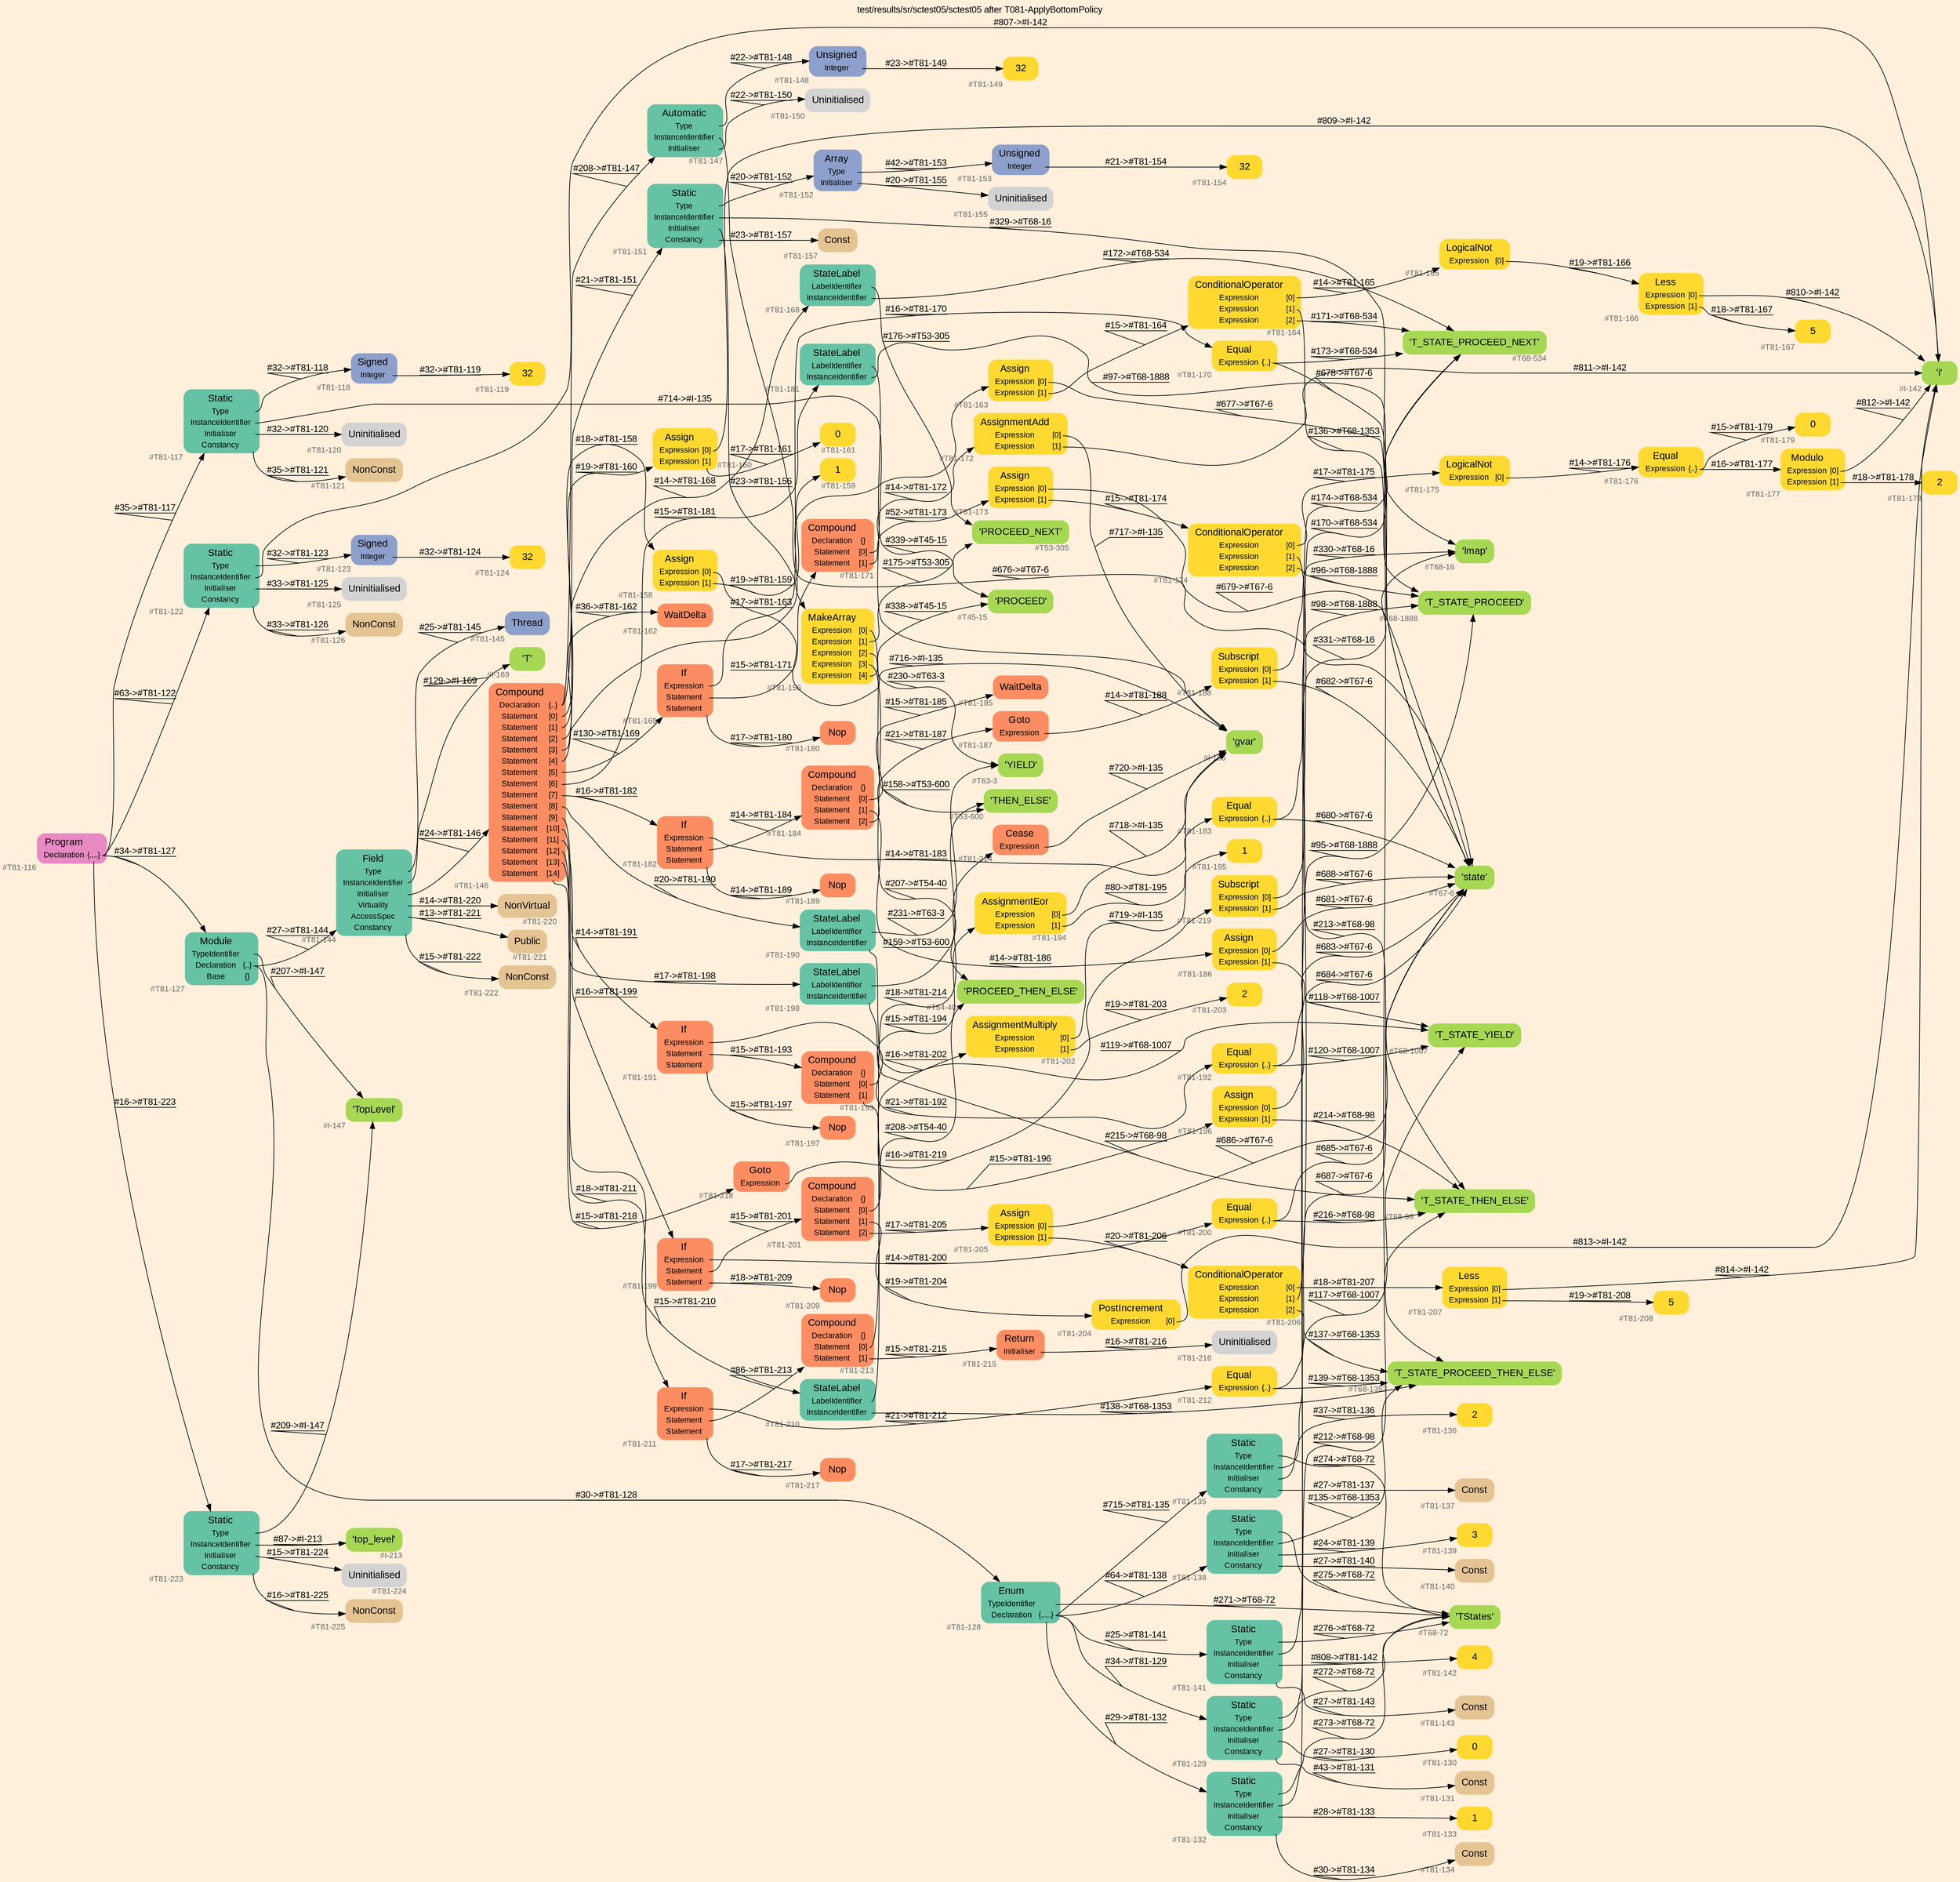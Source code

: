 digraph "test/results/sr/sctest05/sctest05 after T081-ApplyBottomPolicy" {
label = "test/results/sr/sctest05/sctest05 after T081-ApplyBottomPolicy"
labelloc = t
graph [
    rankdir = "LR"
    ranksep = 0.3
    bgcolor = antiquewhite1
    color = black
    fontcolor = black
    fontname = "Arial"
];
node [
    fontname = "Arial"
];
edge [
    fontname = "Arial"
];

// -------------------- node figure --------------------
// -------- block #T81-116 ----------
"#T81-116" [
    fillcolor = "/set28/4"
    xlabel = "#T81-116"
    fontsize = "12"
    fontcolor = grey40
    shape = "plaintext"
    label = <<TABLE BORDER="0" CELLBORDER="0" CELLSPACING="0">
     <TR><TD><FONT COLOR="black" POINT-SIZE="15">Program</FONT></TD></TR>
     <TR><TD><FONT COLOR="black" POINT-SIZE="12">Declaration</FONT></TD><TD PORT="port0"><FONT COLOR="black" POINT-SIZE="12">{....}</FONT></TD></TR>
    </TABLE>>
    style = "rounded,filled"
];

// -------- block #T81-117 ----------
"#T81-117" [
    fillcolor = "/set28/1"
    xlabel = "#T81-117"
    fontsize = "12"
    fontcolor = grey40
    shape = "plaintext"
    label = <<TABLE BORDER="0" CELLBORDER="0" CELLSPACING="0">
     <TR><TD><FONT COLOR="black" POINT-SIZE="15">Static</FONT></TD></TR>
     <TR><TD><FONT COLOR="black" POINT-SIZE="12">Type</FONT></TD><TD PORT="port0"></TD></TR>
     <TR><TD><FONT COLOR="black" POINT-SIZE="12">InstanceIdentifier</FONT></TD><TD PORT="port1"></TD></TR>
     <TR><TD><FONT COLOR="black" POINT-SIZE="12">Initialiser</FONT></TD><TD PORT="port2"></TD></TR>
     <TR><TD><FONT COLOR="black" POINT-SIZE="12">Constancy</FONT></TD><TD PORT="port3"></TD></TR>
    </TABLE>>
    style = "rounded,filled"
];

// -------- block #T81-118 ----------
"#T81-118" [
    fillcolor = "/set28/3"
    xlabel = "#T81-118"
    fontsize = "12"
    fontcolor = grey40
    shape = "plaintext"
    label = <<TABLE BORDER="0" CELLBORDER="0" CELLSPACING="0">
     <TR><TD><FONT COLOR="black" POINT-SIZE="15">Signed</FONT></TD></TR>
     <TR><TD><FONT COLOR="black" POINT-SIZE="12">Integer</FONT></TD><TD PORT="port0"></TD></TR>
    </TABLE>>
    style = "rounded,filled"
];

// -------- block #T81-119 ----------
"#T81-119" [
    fillcolor = "/set28/6"
    xlabel = "#T81-119"
    fontsize = "12"
    fontcolor = grey40
    shape = "plaintext"
    label = <<TABLE BORDER="0" CELLBORDER="0" CELLSPACING="0">
     <TR><TD><FONT COLOR="black" POINT-SIZE="15">32</FONT></TD></TR>
    </TABLE>>
    style = "rounded,filled"
];

// -------- block #I-135 ----------
"#I-135" [
    fillcolor = "/set28/5"
    xlabel = "#I-135"
    fontsize = "12"
    fontcolor = grey40
    shape = "plaintext"
    label = <<TABLE BORDER="0" CELLBORDER="0" CELLSPACING="0">
     <TR><TD><FONT COLOR="black" POINT-SIZE="15">'gvar'</FONT></TD></TR>
    </TABLE>>
    style = "rounded,filled"
];

// -------- block #T81-120 ----------
"#T81-120" [
    xlabel = "#T81-120"
    fontsize = "12"
    fontcolor = grey40
    shape = "plaintext"
    label = <<TABLE BORDER="0" CELLBORDER="0" CELLSPACING="0">
     <TR><TD><FONT COLOR="black" POINT-SIZE="15">Uninitialised</FONT></TD></TR>
    </TABLE>>
    style = "rounded,filled"
];

// -------- block #T81-121 ----------
"#T81-121" [
    fillcolor = "/set28/7"
    xlabel = "#T81-121"
    fontsize = "12"
    fontcolor = grey40
    shape = "plaintext"
    label = <<TABLE BORDER="0" CELLBORDER="0" CELLSPACING="0">
     <TR><TD><FONT COLOR="black" POINT-SIZE="15">NonConst</FONT></TD></TR>
    </TABLE>>
    style = "rounded,filled"
];

// -------- block #T81-122 ----------
"#T81-122" [
    fillcolor = "/set28/1"
    xlabel = "#T81-122"
    fontsize = "12"
    fontcolor = grey40
    shape = "plaintext"
    label = <<TABLE BORDER="0" CELLBORDER="0" CELLSPACING="0">
     <TR><TD><FONT COLOR="black" POINT-SIZE="15">Static</FONT></TD></TR>
     <TR><TD><FONT COLOR="black" POINT-SIZE="12">Type</FONT></TD><TD PORT="port0"></TD></TR>
     <TR><TD><FONT COLOR="black" POINT-SIZE="12">InstanceIdentifier</FONT></TD><TD PORT="port1"></TD></TR>
     <TR><TD><FONT COLOR="black" POINT-SIZE="12">Initialiser</FONT></TD><TD PORT="port2"></TD></TR>
     <TR><TD><FONT COLOR="black" POINT-SIZE="12">Constancy</FONT></TD><TD PORT="port3"></TD></TR>
    </TABLE>>
    style = "rounded,filled"
];

// -------- block #T81-123 ----------
"#T81-123" [
    fillcolor = "/set28/3"
    xlabel = "#T81-123"
    fontsize = "12"
    fontcolor = grey40
    shape = "plaintext"
    label = <<TABLE BORDER="0" CELLBORDER="0" CELLSPACING="0">
     <TR><TD><FONT COLOR="black" POINT-SIZE="15">Signed</FONT></TD></TR>
     <TR><TD><FONT COLOR="black" POINT-SIZE="12">Integer</FONT></TD><TD PORT="port0"></TD></TR>
    </TABLE>>
    style = "rounded,filled"
];

// -------- block #T81-124 ----------
"#T81-124" [
    fillcolor = "/set28/6"
    xlabel = "#T81-124"
    fontsize = "12"
    fontcolor = grey40
    shape = "plaintext"
    label = <<TABLE BORDER="0" CELLBORDER="0" CELLSPACING="0">
     <TR><TD><FONT COLOR="black" POINT-SIZE="15">32</FONT></TD></TR>
    </TABLE>>
    style = "rounded,filled"
];

// -------- block #I-142 ----------
"#I-142" [
    fillcolor = "/set28/5"
    xlabel = "#I-142"
    fontsize = "12"
    fontcolor = grey40
    shape = "plaintext"
    label = <<TABLE BORDER="0" CELLBORDER="0" CELLSPACING="0">
     <TR><TD><FONT COLOR="black" POINT-SIZE="15">'i'</FONT></TD></TR>
    </TABLE>>
    style = "rounded,filled"
];

// -------- block #T81-125 ----------
"#T81-125" [
    xlabel = "#T81-125"
    fontsize = "12"
    fontcolor = grey40
    shape = "plaintext"
    label = <<TABLE BORDER="0" CELLBORDER="0" CELLSPACING="0">
     <TR><TD><FONT COLOR="black" POINT-SIZE="15">Uninitialised</FONT></TD></TR>
    </TABLE>>
    style = "rounded,filled"
];

// -------- block #T81-126 ----------
"#T81-126" [
    fillcolor = "/set28/7"
    xlabel = "#T81-126"
    fontsize = "12"
    fontcolor = grey40
    shape = "plaintext"
    label = <<TABLE BORDER="0" CELLBORDER="0" CELLSPACING="0">
     <TR><TD><FONT COLOR="black" POINT-SIZE="15">NonConst</FONT></TD></TR>
    </TABLE>>
    style = "rounded,filled"
];

// -------- block #T81-127 ----------
"#T81-127" [
    fillcolor = "/set28/1"
    xlabel = "#T81-127"
    fontsize = "12"
    fontcolor = grey40
    shape = "plaintext"
    label = <<TABLE BORDER="0" CELLBORDER="0" CELLSPACING="0">
     <TR><TD><FONT COLOR="black" POINT-SIZE="15">Module</FONT></TD></TR>
     <TR><TD><FONT COLOR="black" POINT-SIZE="12">TypeIdentifier</FONT></TD><TD PORT="port0"></TD></TR>
     <TR><TD><FONT COLOR="black" POINT-SIZE="12">Declaration</FONT></TD><TD PORT="port1"><FONT COLOR="black" POINT-SIZE="12">{..}</FONT></TD></TR>
     <TR><TD><FONT COLOR="black" POINT-SIZE="12">Base</FONT></TD><TD PORT="port2"><FONT COLOR="black" POINT-SIZE="12">{}</FONT></TD></TR>
    </TABLE>>
    style = "rounded,filled"
];

// -------- block #I-147 ----------
"#I-147" [
    fillcolor = "/set28/5"
    xlabel = "#I-147"
    fontsize = "12"
    fontcolor = grey40
    shape = "plaintext"
    label = <<TABLE BORDER="0" CELLBORDER="0" CELLSPACING="0">
     <TR><TD><FONT COLOR="black" POINT-SIZE="15">'TopLevel'</FONT></TD></TR>
    </TABLE>>
    style = "rounded,filled"
];

// -------- block #T81-128 ----------
"#T81-128" [
    fillcolor = "/set28/1"
    xlabel = "#T81-128"
    fontsize = "12"
    fontcolor = grey40
    shape = "plaintext"
    label = <<TABLE BORDER="0" CELLBORDER="0" CELLSPACING="0">
     <TR><TD><FONT COLOR="black" POINT-SIZE="15">Enum</FONT></TD></TR>
     <TR><TD><FONT COLOR="black" POINT-SIZE="12">TypeIdentifier</FONT></TD><TD PORT="port0"></TD></TR>
     <TR><TD><FONT COLOR="black" POINT-SIZE="12">Declaration</FONT></TD><TD PORT="port1"><FONT COLOR="black" POINT-SIZE="12">{.....}</FONT></TD></TR>
    </TABLE>>
    style = "rounded,filled"
];

// -------- block #T68-72 ----------
"#T68-72" [
    fillcolor = "/set28/5"
    xlabel = "#T68-72"
    fontsize = "12"
    fontcolor = grey40
    shape = "plaintext"
    label = <<TABLE BORDER="0" CELLBORDER="0" CELLSPACING="0">
     <TR><TD><FONT COLOR="black" POINT-SIZE="15">'TStates'</FONT></TD></TR>
    </TABLE>>
    style = "rounded,filled"
];

// -------- block #T81-129 ----------
"#T81-129" [
    fillcolor = "/set28/1"
    xlabel = "#T81-129"
    fontsize = "12"
    fontcolor = grey40
    shape = "plaintext"
    label = <<TABLE BORDER="0" CELLBORDER="0" CELLSPACING="0">
     <TR><TD><FONT COLOR="black" POINT-SIZE="15">Static</FONT></TD></TR>
     <TR><TD><FONT COLOR="black" POINT-SIZE="12">Type</FONT></TD><TD PORT="port0"></TD></TR>
     <TR><TD><FONT COLOR="black" POINT-SIZE="12">InstanceIdentifier</FONT></TD><TD PORT="port1"></TD></TR>
     <TR><TD><FONT COLOR="black" POINT-SIZE="12">Initialiser</FONT></TD><TD PORT="port2"></TD></TR>
     <TR><TD><FONT COLOR="black" POINT-SIZE="12">Constancy</FONT></TD><TD PORT="port3"></TD></TR>
    </TABLE>>
    style = "rounded,filled"
];

// -------- block #T68-98 ----------
"#T68-98" [
    fillcolor = "/set28/5"
    xlabel = "#T68-98"
    fontsize = "12"
    fontcolor = grey40
    shape = "plaintext"
    label = <<TABLE BORDER="0" CELLBORDER="0" CELLSPACING="0">
     <TR><TD><FONT COLOR="black" POINT-SIZE="15">'T_STATE_THEN_ELSE'</FONT></TD></TR>
    </TABLE>>
    style = "rounded,filled"
];

// -------- block #T81-130 ----------
"#T81-130" [
    fillcolor = "/set28/6"
    xlabel = "#T81-130"
    fontsize = "12"
    fontcolor = grey40
    shape = "plaintext"
    label = <<TABLE BORDER="0" CELLBORDER="0" CELLSPACING="0">
     <TR><TD><FONT COLOR="black" POINT-SIZE="15">0</FONT></TD></TR>
    </TABLE>>
    style = "rounded,filled"
];

// -------- block #T81-131 ----------
"#T81-131" [
    fillcolor = "/set28/7"
    xlabel = "#T81-131"
    fontsize = "12"
    fontcolor = grey40
    shape = "plaintext"
    label = <<TABLE BORDER="0" CELLBORDER="0" CELLSPACING="0">
     <TR><TD><FONT COLOR="black" POINT-SIZE="15">Const</FONT></TD></TR>
    </TABLE>>
    style = "rounded,filled"
];

// -------- block #T81-132 ----------
"#T81-132" [
    fillcolor = "/set28/1"
    xlabel = "#T81-132"
    fontsize = "12"
    fontcolor = grey40
    shape = "plaintext"
    label = <<TABLE BORDER="0" CELLBORDER="0" CELLSPACING="0">
     <TR><TD><FONT COLOR="black" POINT-SIZE="15">Static</FONT></TD></TR>
     <TR><TD><FONT COLOR="black" POINT-SIZE="12">Type</FONT></TD><TD PORT="port0"></TD></TR>
     <TR><TD><FONT COLOR="black" POINT-SIZE="12">InstanceIdentifier</FONT></TD><TD PORT="port1"></TD></TR>
     <TR><TD><FONT COLOR="black" POINT-SIZE="12">Initialiser</FONT></TD><TD PORT="port2"></TD></TR>
     <TR><TD><FONT COLOR="black" POINT-SIZE="12">Constancy</FONT></TD><TD PORT="port3"></TD></TR>
    </TABLE>>
    style = "rounded,filled"
];

// -------- block #T68-534 ----------
"#T68-534" [
    fillcolor = "/set28/5"
    xlabel = "#T68-534"
    fontsize = "12"
    fontcolor = grey40
    shape = "plaintext"
    label = <<TABLE BORDER="0" CELLBORDER="0" CELLSPACING="0">
     <TR><TD><FONT COLOR="black" POINT-SIZE="15">'T_STATE_PROCEED_NEXT'</FONT></TD></TR>
    </TABLE>>
    style = "rounded,filled"
];

// -------- block #T81-133 ----------
"#T81-133" [
    fillcolor = "/set28/6"
    xlabel = "#T81-133"
    fontsize = "12"
    fontcolor = grey40
    shape = "plaintext"
    label = <<TABLE BORDER="0" CELLBORDER="0" CELLSPACING="0">
     <TR><TD><FONT COLOR="black" POINT-SIZE="15">1</FONT></TD></TR>
    </TABLE>>
    style = "rounded,filled"
];

// -------- block #T81-134 ----------
"#T81-134" [
    fillcolor = "/set28/7"
    xlabel = "#T81-134"
    fontsize = "12"
    fontcolor = grey40
    shape = "plaintext"
    label = <<TABLE BORDER="0" CELLBORDER="0" CELLSPACING="0">
     <TR><TD><FONT COLOR="black" POINT-SIZE="15">Const</FONT></TD></TR>
    </TABLE>>
    style = "rounded,filled"
];

// -------- block #T81-135 ----------
"#T81-135" [
    fillcolor = "/set28/1"
    xlabel = "#T81-135"
    fontsize = "12"
    fontcolor = grey40
    shape = "plaintext"
    label = <<TABLE BORDER="0" CELLBORDER="0" CELLSPACING="0">
     <TR><TD><FONT COLOR="black" POINT-SIZE="15">Static</FONT></TD></TR>
     <TR><TD><FONT COLOR="black" POINT-SIZE="12">Type</FONT></TD><TD PORT="port0"></TD></TR>
     <TR><TD><FONT COLOR="black" POINT-SIZE="12">InstanceIdentifier</FONT></TD><TD PORT="port1"></TD></TR>
     <TR><TD><FONT COLOR="black" POINT-SIZE="12">Initialiser</FONT></TD><TD PORT="port2"></TD></TR>
     <TR><TD><FONT COLOR="black" POINT-SIZE="12">Constancy</FONT></TD><TD PORT="port3"></TD></TR>
    </TABLE>>
    style = "rounded,filled"
];

// -------- block #T68-1007 ----------
"#T68-1007" [
    fillcolor = "/set28/5"
    xlabel = "#T68-1007"
    fontsize = "12"
    fontcolor = grey40
    shape = "plaintext"
    label = <<TABLE BORDER="0" CELLBORDER="0" CELLSPACING="0">
     <TR><TD><FONT COLOR="black" POINT-SIZE="15">'T_STATE_YIELD'</FONT></TD></TR>
    </TABLE>>
    style = "rounded,filled"
];

// -------- block #T81-136 ----------
"#T81-136" [
    fillcolor = "/set28/6"
    xlabel = "#T81-136"
    fontsize = "12"
    fontcolor = grey40
    shape = "plaintext"
    label = <<TABLE BORDER="0" CELLBORDER="0" CELLSPACING="0">
     <TR><TD><FONT COLOR="black" POINT-SIZE="15">2</FONT></TD></TR>
    </TABLE>>
    style = "rounded,filled"
];

// -------- block #T81-137 ----------
"#T81-137" [
    fillcolor = "/set28/7"
    xlabel = "#T81-137"
    fontsize = "12"
    fontcolor = grey40
    shape = "plaintext"
    label = <<TABLE BORDER="0" CELLBORDER="0" CELLSPACING="0">
     <TR><TD><FONT COLOR="black" POINT-SIZE="15">Const</FONT></TD></TR>
    </TABLE>>
    style = "rounded,filled"
];

// -------- block #T81-138 ----------
"#T81-138" [
    fillcolor = "/set28/1"
    xlabel = "#T81-138"
    fontsize = "12"
    fontcolor = grey40
    shape = "plaintext"
    label = <<TABLE BORDER="0" CELLBORDER="0" CELLSPACING="0">
     <TR><TD><FONT COLOR="black" POINT-SIZE="15">Static</FONT></TD></TR>
     <TR><TD><FONT COLOR="black" POINT-SIZE="12">Type</FONT></TD><TD PORT="port0"></TD></TR>
     <TR><TD><FONT COLOR="black" POINT-SIZE="12">InstanceIdentifier</FONT></TD><TD PORT="port1"></TD></TR>
     <TR><TD><FONT COLOR="black" POINT-SIZE="12">Initialiser</FONT></TD><TD PORT="port2"></TD></TR>
     <TR><TD><FONT COLOR="black" POINT-SIZE="12">Constancy</FONT></TD><TD PORT="port3"></TD></TR>
    </TABLE>>
    style = "rounded,filled"
];

// -------- block #T68-1353 ----------
"#T68-1353" [
    fillcolor = "/set28/5"
    xlabel = "#T68-1353"
    fontsize = "12"
    fontcolor = grey40
    shape = "plaintext"
    label = <<TABLE BORDER="0" CELLBORDER="0" CELLSPACING="0">
     <TR><TD><FONT COLOR="black" POINT-SIZE="15">'T_STATE_PROCEED_THEN_ELSE'</FONT></TD></TR>
    </TABLE>>
    style = "rounded,filled"
];

// -------- block #T81-139 ----------
"#T81-139" [
    fillcolor = "/set28/6"
    xlabel = "#T81-139"
    fontsize = "12"
    fontcolor = grey40
    shape = "plaintext"
    label = <<TABLE BORDER="0" CELLBORDER="0" CELLSPACING="0">
     <TR><TD><FONT COLOR="black" POINT-SIZE="15">3</FONT></TD></TR>
    </TABLE>>
    style = "rounded,filled"
];

// -------- block #T81-140 ----------
"#T81-140" [
    fillcolor = "/set28/7"
    xlabel = "#T81-140"
    fontsize = "12"
    fontcolor = grey40
    shape = "plaintext"
    label = <<TABLE BORDER="0" CELLBORDER="0" CELLSPACING="0">
     <TR><TD><FONT COLOR="black" POINT-SIZE="15">Const</FONT></TD></TR>
    </TABLE>>
    style = "rounded,filled"
];

// -------- block #T81-141 ----------
"#T81-141" [
    fillcolor = "/set28/1"
    xlabel = "#T81-141"
    fontsize = "12"
    fontcolor = grey40
    shape = "plaintext"
    label = <<TABLE BORDER="0" CELLBORDER="0" CELLSPACING="0">
     <TR><TD><FONT COLOR="black" POINT-SIZE="15">Static</FONT></TD></TR>
     <TR><TD><FONT COLOR="black" POINT-SIZE="12">Type</FONT></TD><TD PORT="port0"></TD></TR>
     <TR><TD><FONT COLOR="black" POINT-SIZE="12">InstanceIdentifier</FONT></TD><TD PORT="port1"></TD></TR>
     <TR><TD><FONT COLOR="black" POINT-SIZE="12">Initialiser</FONT></TD><TD PORT="port2"></TD></TR>
     <TR><TD><FONT COLOR="black" POINT-SIZE="12">Constancy</FONT></TD><TD PORT="port3"></TD></TR>
    </TABLE>>
    style = "rounded,filled"
];

// -------- block #T68-1888 ----------
"#T68-1888" [
    fillcolor = "/set28/5"
    xlabel = "#T68-1888"
    fontsize = "12"
    fontcolor = grey40
    shape = "plaintext"
    label = <<TABLE BORDER="0" CELLBORDER="0" CELLSPACING="0">
     <TR><TD><FONT COLOR="black" POINT-SIZE="15">'T_STATE_PROCEED'</FONT></TD></TR>
    </TABLE>>
    style = "rounded,filled"
];

// -------- block #T81-142 ----------
"#T81-142" [
    fillcolor = "/set28/6"
    xlabel = "#T81-142"
    fontsize = "12"
    fontcolor = grey40
    shape = "plaintext"
    label = <<TABLE BORDER="0" CELLBORDER="0" CELLSPACING="0">
     <TR><TD><FONT COLOR="black" POINT-SIZE="15">4</FONT></TD></TR>
    </TABLE>>
    style = "rounded,filled"
];

// -------- block #T81-143 ----------
"#T81-143" [
    fillcolor = "/set28/7"
    xlabel = "#T81-143"
    fontsize = "12"
    fontcolor = grey40
    shape = "plaintext"
    label = <<TABLE BORDER="0" CELLBORDER="0" CELLSPACING="0">
     <TR><TD><FONT COLOR="black" POINT-SIZE="15">Const</FONT></TD></TR>
    </TABLE>>
    style = "rounded,filled"
];

// -------- block #T81-144 ----------
"#T81-144" [
    fillcolor = "/set28/1"
    xlabel = "#T81-144"
    fontsize = "12"
    fontcolor = grey40
    shape = "plaintext"
    label = <<TABLE BORDER="0" CELLBORDER="0" CELLSPACING="0">
     <TR><TD><FONT COLOR="black" POINT-SIZE="15">Field</FONT></TD></TR>
     <TR><TD><FONT COLOR="black" POINT-SIZE="12">Type</FONT></TD><TD PORT="port0"></TD></TR>
     <TR><TD><FONT COLOR="black" POINT-SIZE="12">InstanceIdentifier</FONT></TD><TD PORT="port1"></TD></TR>
     <TR><TD><FONT COLOR="black" POINT-SIZE="12">Initialiser</FONT></TD><TD PORT="port2"></TD></TR>
     <TR><TD><FONT COLOR="black" POINT-SIZE="12">Virtuality</FONT></TD><TD PORT="port3"></TD></TR>
     <TR><TD><FONT COLOR="black" POINT-SIZE="12">AccessSpec</FONT></TD><TD PORT="port4"></TD></TR>
     <TR><TD><FONT COLOR="black" POINT-SIZE="12">Constancy</FONT></TD><TD PORT="port5"></TD></TR>
    </TABLE>>
    style = "rounded,filled"
];

// -------- block #T81-145 ----------
"#T81-145" [
    fillcolor = "/set28/3"
    xlabel = "#T81-145"
    fontsize = "12"
    fontcolor = grey40
    shape = "plaintext"
    label = <<TABLE BORDER="0" CELLBORDER="0" CELLSPACING="0">
     <TR><TD><FONT COLOR="black" POINT-SIZE="15">Thread</FONT></TD></TR>
    </TABLE>>
    style = "rounded,filled"
];

// -------- block #I-169 ----------
"#I-169" [
    fillcolor = "/set28/5"
    xlabel = "#I-169"
    fontsize = "12"
    fontcolor = grey40
    shape = "plaintext"
    label = <<TABLE BORDER="0" CELLBORDER="0" CELLSPACING="0">
     <TR><TD><FONT COLOR="black" POINT-SIZE="15">'T'</FONT></TD></TR>
    </TABLE>>
    style = "rounded,filled"
];

// -------- block #T81-146 ----------
"#T81-146" [
    fillcolor = "/set28/2"
    xlabel = "#T81-146"
    fontsize = "12"
    fontcolor = grey40
    shape = "plaintext"
    label = <<TABLE BORDER="0" CELLBORDER="0" CELLSPACING="0">
     <TR><TD><FONT COLOR="black" POINT-SIZE="15">Compound</FONT></TD></TR>
     <TR><TD><FONT COLOR="black" POINT-SIZE="12">Declaration</FONT></TD><TD PORT="port0"><FONT COLOR="black" POINT-SIZE="12">{..}</FONT></TD></TR>
     <TR><TD><FONT COLOR="black" POINT-SIZE="12">Statement</FONT></TD><TD PORT="port1"><FONT COLOR="black" POINT-SIZE="12">[0]</FONT></TD></TR>
     <TR><TD><FONT COLOR="black" POINT-SIZE="12">Statement</FONT></TD><TD PORT="port2"><FONT COLOR="black" POINT-SIZE="12">[1]</FONT></TD></TR>
     <TR><TD><FONT COLOR="black" POINT-SIZE="12">Statement</FONT></TD><TD PORT="port3"><FONT COLOR="black" POINT-SIZE="12">[2]</FONT></TD></TR>
     <TR><TD><FONT COLOR="black" POINT-SIZE="12">Statement</FONT></TD><TD PORT="port4"><FONT COLOR="black" POINT-SIZE="12">[3]</FONT></TD></TR>
     <TR><TD><FONT COLOR="black" POINT-SIZE="12">Statement</FONT></TD><TD PORT="port5"><FONT COLOR="black" POINT-SIZE="12">[4]</FONT></TD></TR>
     <TR><TD><FONT COLOR="black" POINT-SIZE="12">Statement</FONT></TD><TD PORT="port6"><FONT COLOR="black" POINT-SIZE="12">[5]</FONT></TD></TR>
     <TR><TD><FONT COLOR="black" POINT-SIZE="12">Statement</FONT></TD><TD PORT="port7"><FONT COLOR="black" POINT-SIZE="12">[6]</FONT></TD></TR>
     <TR><TD><FONT COLOR="black" POINT-SIZE="12">Statement</FONT></TD><TD PORT="port8"><FONT COLOR="black" POINT-SIZE="12">[7]</FONT></TD></TR>
     <TR><TD><FONT COLOR="black" POINT-SIZE="12">Statement</FONT></TD><TD PORT="port9"><FONT COLOR="black" POINT-SIZE="12">[8]</FONT></TD></TR>
     <TR><TD><FONT COLOR="black" POINT-SIZE="12">Statement</FONT></TD><TD PORT="port10"><FONT COLOR="black" POINT-SIZE="12">[9]</FONT></TD></TR>
     <TR><TD><FONT COLOR="black" POINT-SIZE="12">Statement</FONT></TD><TD PORT="port11"><FONT COLOR="black" POINT-SIZE="12">[10]</FONT></TD></TR>
     <TR><TD><FONT COLOR="black" POINT-SIZE="12">Statement</FONT></TD><TD PORT="port12"><FONT COLOR="black" POINT-SIZE="12">[11]</FONT></TD></TR>
     <TR><TD><FONT COLOR="black" POINT-SIZE="12">Statement</FONT></TD><TD PORT="port13"><FONT COLOR="black" POINT-SIZE="12">[12]</FONT></TD></TR>
     <TR><TD><FONT COLOR="black" POINT-SIZE="12">Statement</FONT></TD><TD PORT="port14"><FONT COLOR="black" POINT-SIZE="12">[13]</FONT></TD></TR>
     <TR><TD><FONT COLOR="black" POINT-SIZE="12">Statement</FONT></TD><TD PORT="port15"><FONT COLOR="black" POINT-SIZE="12">[14]</FONT></TD></TR>
    </TABLE>>
    style = "rounded,filled"
];

// -------- block #T81-147 ----------
"#T81-147" [
    fillcolor = "/set28/1"
    xlabel = "#T81-147"
    fontsize = "12"
    fontcolor = grey40
    shape = "plaintext"
    label = <<TABLE BORDER="0" CELLBORDER="0" CELLSPACING="0">
     <TR><TD><FONT COLOR="black" POINT-SIZE="15">Automatic</FONT></TD></TR>
     <TR><TD><FONT COLOR="black" POINT-SIZE="12">Type</FONT></TD><TD PORT="port0"></TD></TR>
     <TR><TD><FONT COLOR="black" POINT-SIZE="12">InstanceIdentifier</FONT></TD><TD PORT="port1"></TD></TR>
     <TR><TD><FONT COLOR="black" POINT-SIZE="12">Initialiser</FONT></TD><TD PORT="port2"></TD></TR>
    </TABLE>>
    style = "rounded,filled"
];

// -------- block #T81-148 ----------
"#T81-148" [
    fillcolor = "/set28/3"
    xlabel = "#T81-148"
    fontsize = "12"
    fontcolor = grey40
    shape = "plaintext"
    label = <<TABLE BORDER="0" CELLBORDER="0" CELLSPACING="0">
     <TR><TD><FONT COLOR="black" POINT-SIZE="15">Unsigned</FONT></TD></TR>
     <TR><TD><FONT COLOR="black" POINT-SIZE="12">Integer</FONT></TD><TD PORT="port0"></TD></TR>
    </TABLE>>
    style = "rounded,filled"
];

// -------- block #T81-149 ----------
"#T81-149" [
    fillcolor = "/set28/6"
    xlabel = "#T81-149"
    fontsize = "12"
    fontcolor = grey40
    shape = "plaintext"
    label = <<TABLE BORDER="0" CELLBORDER="0" CELLSPACING="0">
     <TR><TD><FONT COLOR="black" POINT-SIZE="15">32</FONT></TD></TR>
    </TABLE>>
    style = "rounded,filled"
];

// -------- block #T67-6 ----------
"#T67-6" [
    fillcolor = "/set28/5"
    xlabel = "#T67-6"
    fontsize = "12"
    fontcolor = grey40
    shape = "plaintext"
    label = <<TABLE BORDER="0" CELLBORDER="0" CELLSPACING="0">
     <TR><TD><FONT COLOR="black" POINT-SIZE="15">'state'</FONT></TD></TR>
    </TABLE>>
    style = "rounded,filled"
];

// -------- block #T81-150 ----------
"#T81-150" [
    xlabel = "#T81-150"
    fontsize = "12"
    fontcolor = grey40
    shape = "plaintext"
    label = <<TABLE BORDER="0" CELLBORDER="0" CELLSPACING="0">
     <TR><TD><FONT COLOR="black" POINT-SIZE="15">Uninitialised</FONT></TD></TR>
    </TABLE>>
    style = "rounded,filled"
];

// -------- block #T81-151 ----------
"#T81-151" [
    fillcolor = "/set28/1"
    xlabel = "#T81-151"
    fontsize = "12"
    fontcolor = grey40
    shape = "plaintext"
    label = <<TABLE BORDER="0" CELLBORDER="0" CELLSPACING="0">
     <TR><TD><FONT COLOR="black" POINT-SIZE="15">Static</FONT></TD></TR>
     <TR><TD><FONT COLOR="black" POINT-SIZE="12">Type</FONT></TD><TD PORT="port0"></TD></TR>
     <TR><TD><FONT COLOR="black" POINT-SIZE="12">InstanceIdentifier</FONT></TD><TD PORT="port1"></TD></TR>
     <TR><TD><FONT COLOR="black" POINT-SIZE="12">Initialiser</FONT></TD><TD PORT="port2"></TD></TR>
     <TR><TD><FONT COLOR="black" POINT-SIZE="12">Constancy</FONT></TD><TD PORT="port3"></TD></TR>
    </TABLE>>
    style = "rounded,filled"
];

// -------- block #T81-152 ----------
"#T81-152" [
    fillcolor = "/set28/3"
    xlabel = "#T81-152"
    fontsize = "12"
    fontcolor = grey40
    shape = "plaintext"
    label = <<TABLE BORDER="0" CELLBORDER="0" CELLSPACING="0">
     <TR><TD><FONT COLOR="black" POINT-SIZE="15">Array</FONT></TD></TR>
     <TR><TD><FONT COLOR="black" POINT-SIZE="12">Type</FONT></TD><TD PORT="port0"></TD></TR>
     <TR><TD><FONT COLOR="black" POINT-SIZE="12">Initialiser</FONT></TD><TD PORT="port1"></TD></TR>
    </TABLE>>
    style = "rounded,filled"
];

// -------- block #T81-153 ----------
"#T81-153" [
    fillcolor = "/set28/3"
    xlabel = "#T81-153"
    fontsize = "12"
    fontcolor = grey40
    shape = "plaintext"
    label = <<TABLE BORDER="0" CELLBORDER="0" CELLSPACING="0">
     <TR><TD><FONT COLOR="black" POINT-SIZE="15">Unsigned</FONT></TD></TR>
     <TR><TD><FONT COLOR="black" POINT-SIZE="12">Integer</FONT></TD><TD PORT="port0"></TD></TR>
    </TABLE>>
    style = "rounded,filled"
];

// -------- block #T81-154 ----------
"#T81-154" [
    fillcolor = "/set28/6"
    xlabel = "#T81-154"
    fontsize = "12"
    fontcolor = grey40
    shape = "plaintext"
    label = <<TABLE BORDER="0" CELLBORDER="0" CELLSPACING="0">
     <TR><TD><FONT COLOR="black" POINT-SIZE="15">32</FONT></TD></TR>
    </TABLE>>
    style = "rounded,filled"
];

// -------- block #T81-155 ----------
"#T81-155" [
    xlabel = "#T81-155"
    fontsize = "12"
    fontcolor = grey40
    shape = "plaintext"
    label = <<TABLE BORDER="0" CELLBORDER="0" CELLSPACING="0">
     <TR><TD><FONT COLOR="black" POINT-SIZE="15">Uninitialised</FONT></TD></TR>
    </TABLE>>
    style = "rounded,filled"
];

// -------- block #T68-16 ----------
"#T68-16" [
    fillcolor = "/set28/5"
    xlabel = "#T68-16"
    fontsize = "12"
    fontcolor = grey40
    shape = "plaintext"
    label = <<TABLE BORDER="0" CELLBORDER="0" CELLSPACING="0">
     <TR><TD><FONT COLOR="black" POINT-SIZE="15">'lmap'</FONT></TD></TR>
    </TABLE>>
    style = "rounded,filled"
];

// -------- block #T81-156 ----------
"#T81-156" [
    fillcolor = "/set28/6"
    xlabel = "#T81-156"
    fontsize = "12"
    fontcolor = grey40
    shape = "plaintext"
    label = <<TABLE BORDER="0" CELLBORDER="0" CELLSPACING="0">
     <TR><TD><FONT COLOR="black" POINT-SIZE="15">MakeArray</FONT></TD></TR>
     <TR><TD><FONT COLOR="black" POINT-SIZE="12">Expression</FONT></TD><TD PORT="port0"><FONT COLOR="black" POINT-SIZE="12">[0]</FONT></TD></TR>
     <TR><TD><FONT COLOR="black" POINT-SIZE="12">Expression</FONT></TD><TD PORT="port1"><FONT COLOR="black" POINT-SIZE="12">[1]</FONT></TD></TR>
     <TR><TD><FONT COLOR="black" POINT-SIZE="12">Expression</FONT></TD><TD PORT="port2"><FONT COLOR="black" POINT-SIZE="12">[2]</FONT></TD></TR>
     <TR><TD><FONT COLOR="black" POINT-SIZE="12">Expression</FONT></TD><TD PORT="port3"><FONT COLOR="black" POINT-SIZE="12">[3]</FONT></TD></TR>
     <TR><TD><FONT COLOR="black" POINT-SIZE="12">Expression</FONT></TD><TD PORT="port4"><FONT COLOR="black" POINT-SIZE="12">[4]</FONT></TD></TR>
    </TABLE>>
    style = "rounded,filled"
];

// -------- block #T53-600 ----------
"#T53-600" [
    fillcolor = "/set28/5"
    xlabel = "#T53-600"
    fontsize = "12"
    fontcolor = grey40
    shape = "plaintext"
    label = <<TABLE BORDER="0" CELLBORDER="0" CELLSPACING="0">
     <TR><TD><FONT COLOR="black" POINT-SIZE="15">'THEN_ELSE'</FONT></TD></TR>
    </TABLE>>
    style = "rounded,filled"
];

// -------- block #T53-305 ----------
"#T53-305" [
    fillcolor = "/set28/5"
    xlabel = "#T53-305"
    fontsize = "12"
    fontcolor = grey40
    shape = "plaintext"
    label = <<TABLE BORDER="0" CELLBORDER="0" CELLSPACING="0">
     <TR><TD><FONT COLOR="black" POINT-SIZE="15">'PROCEED_NEXT'</FONT></TD></TR>
    </TABLE>>
    style = "rounded,filled"
];

// -------- block #T63-3 ----------
"#T63-3" [
    fillcolor = "/set28/5"
    xlabel = "#T63-3"
    fontsize = "12"
    fontcolor = grey40
    shape = "plaintext"
    label = <<TABLE BORDER="0" CELLBORDER="0" CELLSPACING="0">
     <TR><TD><FONT COLOR="black" POINT-SIZE="15">'YIELD'</FONT></TD></TR>
    </TABLE>>
    style = "rounded,filled"
];

// -------- block #T54-40 ----------
"#T54-40" [
    fillcolor = "/set28/5"
    xlabel = "#T54-40"
    fontsize = "12"
    fontcolor = grey40
    shape = "plaintext"
    label = <<TABLE BORDER="0" CELLBORDER="0" CELLSPACING="0">
     <TR><TD><FONT COLOR="black" POINT-SIZE="15">'PROCEED_THEN_ELSE'</FONT></TD></TR>
    </TABLE>>
    style = "rounded,filled"
];

// -------- block #T45-15 ----------
"#T45-15" [
    fillcolor = "/set28/5"
    xlabel = "#T45-15"
    fontsize = "12"
    fontcolor = grey40
    shape = "plaintext"
    label = <<TABLE BORDER="0" CELLBORDER="0" CELLSPACING="0">
     <TR><TD><FONT COLOR="black" POINT-SIZE="15">'PROCEED'</FONT></TD></TR>
    </TABLE>>
    style = "rounded,filled"
];

// -------- block #T81-157 ----------
"#T81-157" [
    fillcolor = "/set28/7"
    xlabel = "#T81-157"
    fontsize = "12"
    fontcolor = grey40
    shape = "plaintext"
    label = <<TABLE BORDER="0" CELLBORDER="0" CELLSPACING="0">
     <TR><TD><FONT COLOR="black" POINT-SIZE="15">Const</FONT></TD></TR>
    </TABLE>>
    style = "rounded,filled"
];

// -------- block #T81-158 ----------
"#T81-158" [
    fillcolor = "/set28/6"
    xlabel = "#T81-158"
    fontsize = "12"
    fontcolor = grey40
    shape = "plaintext"
    label = <<TABLE BORDER="0" CELLBORDER="0" CELLSPACING="0">
     <TR><TD><FONT COLOR="black" POINT-SIZE="15">Assign</FONT></TD></TR>
     <TR><TD><FONT COLOR="black" POINT-SIZE="12">Expression</FONT></TD><TD PORT="port0"><FONT COLOR="black" POINT-SIZE="12">[0]</FONT></TD></TR>
     <TR><TD><FONT COLOR="black" POINT-SIZE="12">Expression</FONT></TD><TD PORT="port1"><FONT COLOR="black" POINT-SIZE="12">[1]</FONT></TD></TR>
    </TABLE>>
    style = "rounded,filled"
];

// -------- block #T81-159 ----------
"#T81-159" [
    fillcolor = "/set28/6"
    xlabel = "#T81-159"
    fontsize = "12"
    fontcolor = grey40
    shape = "plaintext"
    label = <<TABLE BORDER="0" CELLBORDER="0" CELLSPACING="0">
     <TR><TD><FONT COLOR="black" POINT-SIZE="15">1</FONT></TD></TR>
    </TABLE>>
    style = "rounded,filled"
];

// -------- block #T81-160 ----------
"#T81-160" [
    fillcolor = "/set28/6"
    xlabel = "#T81-160"
    fontsize = "12"
    fontcolor = grey40
    shape = "plaintext"
    label = <<TABLE BORDER="0" CELLBORDER="0" CELLSPACING="0">
     <TR><TD><FONT COLOR="black" POINT-SIZE="15">Assign</FONT></TD></TR>
     <TR><TD><FONT COLOR="black" POINT-SIZE="12">Expression</FONT></TD><TD PORT="port0"><FONT COLOR="black" POINT-SIZE="12">[0]</FONT></TD></TR>
     <TR><TD><FONT COLOR="black" POINT-SIZE="12">Expression</FONT></TD><TD PORT="port1"><FONT COLOR="black" POINT-SIZE="12">[1]</FONT></TD></TR>
    </TABLE>>
    style = "rounded,filled"
];

// -------- block #T81-161 ----------
"#T81-161" [
    fillcolor = "/set28/6"
    xlabel = "#T81-161"
    fontsize = "12"
    fontcolor = grey40
    shape = "plaintext"
    label = <<TABLE BORDER="0" CELLBORDER="0" CELLSPACING="0">
     <TR><TD><FONT COLOR="black" POINT-SIZE="15">0</FONT></TD></TR>
    </TABLE>>
    style = "rounded,filled"
];

// -------- block #T81-162 ----------
"#T81-162" [
    fillcolor = "/set28/2"
    xlabel = "#T81-162"
    fontsize = "12"
    fontcolor = grey40
    shape = "plaintext"
    label = <<TABLE BORDER="0" CELLBORDER="0" CELLSPACING="0">
     <TR><TD><FONT COLOR="black" POINT-SIZE="15">WaitDelta</FONT></TD></TR>
    </TABLE>>
    style = "rounded,filled"
];

// -------- block #T81-163 ----------
"#T81-163" [
    fillcolor = "/set28/6"
    xlabel = "#T81-163"
    fontsize = "12"
    fontcolor = grey40
    shape = "plaintext"
    label = <<TABLE BORDER="0" CELLBORDER="0" CELLSPACING="0">
     <TR><TD><FONT COLOR="black" POINT-SIZE="15">Assign</FONT></TD></TR>
     <TR><TD><FONT COLOR="black" POINT-SIZE="12">Expression</FONT></TD><TD PORT="port0"><FONT COLOR="black" POINT-SIZE="12">[0]</FONT></TD></TR>
     <TR><TD><FONT COLOR="black" POINT-SIZE="12">Expression</FONT></TD><TD PORT="port1"><FONT COLOR="black" POINT-SIZE="12">[1]</FONT></TD></TR>
    </TABLE>>
    style = "rounded,filled"
];

// -------- block #T81-164 ----------
"#T81-164" [
    fillcolor = "/set28/6"
    xlabel = "#T81-164"
    fontsize = "12"
    fontcolor = grey40
    shape = "plaintext"
    label = <<TABLE BORDER="0" CELLBORDER="0" CELLSPACING="0">
     <TR><TD><FONT COLOR="black" POINT-SIZE="15">ConditionalOperator</FONT></TD></TR>
     <TR><TD><FONT COLOR="black" POINT-SIZE="12">Expression</FONT></TD><TD PORT="port0"><FONT COLOR="black" POINT-SIZE="12">[0]</FONT></TD></TR>
     <TR><TD><FONT COLOR="black" POINT-SIZE="12">Expression</FONT></TD><TD PORT="port1"><FONT COLOR="black" POINT-SIZE="12">[1]</FONT></TD></TR>
     <TR><TD><FONT COLOR="black" POINT-SIZE="12">Expression</FONT></TD><TD PORT="port2"><FONT COLOR="black" POINT-SIZE="12">[2]</FONT></TD></TR>
    </TABLE>>
    style = "rounded,filled"
];

// -------- block #T81-165 ----------
"#T81-165" [
    fillcolor = "/set28/6"
    xlabel = "#T81-165"
    fontsize = "12"
    fontcolor = grey40
    shape = "plaintext"
    label = <<TABLE BORDER="0" CELLBORDER="0" CELLSPACING="0">
     <TR><TD><FONT COLOR="black" POINT-SIZE="15">LogicalNot</FONT></TD></TR>
     <TR><TD><FONT COLOR="black" POINT-SIZE="12">Expression</FONT></TD><TD PORT="port0"><FONT COLOR="black" POINT-SIZE="12">[0]</FONT></TD></TR>
    </TABLE>>
    style = "rounded,filled"
];

// -------- block #T81-166 ----------
"#T81-166" [
    fillcolor = "/set28/6"
    xlabel = "#T81-166"
    fontsize = "12"
    fontcolor = grey40
    shape = "plaintext"
    label = <<TABLE BORDER="0" CELLBORDER="0" CELLSPACING="0">
     <TR><TD><FONT COLOR="black" POINT-SIZE="15">Less</FONT></TD></TR>
     <TR><TD><FONT COLOR="black" POINT-SIZE="12">Expression</FONT></TD><TD PORT="port0"><FONT COLOR="black" POINT-SIZE="12">[0]</FONT></TD></TR>
     <TR><TD><FONT COLOR="black" POINT-SIZE="12">Expression</FONT></TD><TD PORT="port1"><FONT COLOR="black" POINT-SIZE="12">[1]</FONT></TD></TR>
    </TABLE>>
    style = "rounded,filled"
];

// -------- block #T81-167 ----------
"#T81-167" [
    fillcolor = "/set28/6"
    xlabel = "#T81-167"
    fontsize = "12"
    fontcolor = grey40
    shape = "plaintext"
    label = <<TABLE BORDER="0" CELLBORDER="0" CELLSPACING="0">
     <TR><TD><FONT COLOR="black" POINT-SIZE="15">5</FONT></TD></TR>
    </TABLE>>
    style = "rounded,filled"
];

// -------- block #T81-168 ----------
"#T81-168" [
    fillcolor = "/set28/1"
    xlabel = "#T81-168"
    fontsize = "12"
    fontcolor = grey40
    shape = "plaintext"
    label = <<TABLE BORDER="0" CELLBORDER="0" CELLSPACING="0">
     <TR><TD><FONT COLOR="black" POINT-SIZE="15">StateLabel</FONT></TD></TR>
     <TR><TD><FONT COLOR="black" POINT-SIZE="12">LabelIdentifier</FONT></TD><TD PORT="port0"></TD></TR>
     <TR><TD><FONT COLOR="black" POINT-SIZE="12">InstanceIdentifier</FONT></TD><TD PORT="port1"></TD></TR>
    </TABLE>>
    style = "rounded,filled"
];

// -------- block #T81-169 ----------
"#T81-169" [
    fillcolor = "/set28/2"
    xlabel = "#T81-169"
    fontsize = "12"
    fontcolor = grey40
    shape = "plaintext"
    label = <<TABLE BORDER="0" CELLBORDER="0" CELLSPACING="0">
     <TR><TD><FONT COLOR="black" POINT-SIZE="15">If</FONT></TD></TR>
     <TR><TD><FONT COLOR="black" POINT-SIZE="12">Expression</FONT></TD><TD PORT="port0"></TD></TR>
     <TR><TD><FONT COLOR="black" POINT-SIZE="12">Statement</FONT></TD><TD PORT="port1"></TD></TR>
     <TR><TD><FONT COLOR="black" POINT-SIZE="12">Statement</FONT></TD><TD PORT="port2"></TD></TR>
    </TABLE>>
    style = "rounded,filled"
];

// -------- block #T81-170 ----------
"#T81-170" [
    fillcolor = "/set28/6"
    xlabel = "#T81-170"
    fontsize = "12"
    fontcolor = grey40
    shape = "plaintext"
    label = <<TABLE BORDER="0" CELLBORDER="0" CELLSPACING="0">
     <TR><TD><FONT COLOR="black" POINT-SIZE="15">Equal</FONT></TD></TR>
     <TR><TD><FONT COLOR="black" POINT-SIZE="12">Expression</FONT></TD><TD PORT="port0"><FONT COLOR="black" POINT-SIZE="12">{..}</FONT></TD></TR>
    </TABLE>>
    style = "rounded,filled"
];

// -------- block #T81-171 ----------
"#T81-171" [
    fillcolor = "/set28/2"
    xlabel = "#T81-171"
    fontsize = "12"
    fontcolor = grey40
    shape = "plaintext"
    label = <<TABLE BORDER="0" CELLBORDER="0" CELLSPACING="0">
     <TR><TD><FONT COLOR="black" POINT-SIZE="15">Compound</FONT></TD></TR>
     <TR><TD><FONT COLOR="black" POINT-SIZE="12">Declaration</FONT></TD><TD PORT="port0"><FONT COLOR="black" POINT-SIZE="12">{}</FONT></TD></TR>
     <TR><TD><FONT COLOR="black" POINT-SIZE="12">Statement</FONT></TD><TD PORT="port1"><FONT COLOR="black" POINT-SIZE="12">[0]</FONT></TD></TR>
     <TR><TD><FONT COLOR="black" POINT-SIZE="12">Statement</FONT></TD><TD PORT="port2"><FONT COLOR="black" POINT-SIZE="12">[1]</FONT></TD></TR>
    </TABLE>>
    style = "rounded,filled"
];

// -------- block #T81-172 ----------
"#T81-172" [
    fillcolor = "/set28/6"
    xlabel = "#T81-172"
    fontsize = "12"
    fontcolor = grey40
    shape = "plaintext"
    label = <<TABLE BORDER="0" CELLBORDER="0" CELLSPACING="0">
     <TR><TD><FONT COLOR="black" POINT-SIZE="15">AssignmentAdd</FONT></TD></TR>
     <TR><TD><FONT COLOR="black" POINT-SIZE="12">Expression</FONT></TD><TD PORT="port0"><FONT COLOR="black" POINT-SIZE="12">[0]</FONT></TD></TR>
     <TR><TD><FONT COLOR="black" POINT-SIZE="12">Expression</FONT></TD><TD PORT="port1"><FONT COLOR="black" POINT-SIZE="12">[1]</FONT></TD></TR>
    </TABLE>>
    style = "rounded,filled"
];

// -------- block #T81-173 ----------
"#T81-173" [
    fillcolor = "/set28/6"
    xlabel = "#T81-173"
    fontsize = "12"
    fontcolor = grey40
    shape = "plaintext"
    label = <<TABLE BORDER="0" CELLBORDER="0" CELLSPACING="0">
     <TR><TD><FONT COLOR="black" POINT-SIZE="15">Assign</FONT></TD></TR>
     <TR><TD><FONT COLOR="black" POINT-SIZE="12">Expression</FONT></TD><TD PORT="port0"><FONT COLOR="black" POINT-SIZE="12">[0]</FONT></TD></TR>
     <TR><TD><FONT COLOR="black" POINT-SIZE="12">Expression</FONT></TD><TD PORT="port1"><FONT COLOR="black" POINT-SIZE="12">[1]</FONT></TD></TR>
    </TABLE>>
    style = "rounded,filled"
];

// -------- block #T81-174 ----------
"#T81-174" [
    fillcolor = "/set28/6"
    xlabel = "#T81-174"
    fontsize = "12"
    fontcolor = grey40
    shape = "plaintext"
    label = <<TABLE BORDER="0" CELLBORDER="0" CELLSPACING="0">
     <TR><TD><FONT COLOR="black" POINT-SIZE="15">ConditionalOperator</FONT></TD></TR>
     <TR><TD><FONT COLOR="black" POINT-SIZE="12">Expression</FONT></TD><TD PORT="port0"><FONT COLOR="black" POINT-SIZE="12">[0]</FONT></TD></TR>
     <TR><TD><FONT COLOR="black" POINT-SIZE="12">Expression</FONT></TD><TD PORT="port1"><FONT COLOR="black" POINT-SIZE="12">[1]</FONT></TD></TR>
     <TR><TD><FONT COLOR="black" POINT-SIZE="12">Expression</FONT></TD><TD PORT="port2"><FONT COLOR="black" POINT-SIZE="12">[2]</FONT></TD></TR>
    </TABLE>>
    style = "rounded,filled"
];

// -------- block #T81-175 ----------
"#T81-175" [
    fillcolor = "/set28/6"
    xlabel = "#T81-175"
    fontsize = "12"
    fontcolor = grey40
    shape = "plaintext"
    label = <<TABLE BORDER="0" CELLBORDER="0" CELLSPACING="0">
     <TR><TD><FONT COLOR="black" POINT-SIZE="15">LogicalNot</FONT></TD></TR>
     <TR><TD><FONT COLOR="black" POINT-SIZE="12">Expression</FONT></TD><TD PORT="port0"><FONT COLOR="black" POINT-SIZE="12">[0]</FONT></TD></TR>
    </TABLE>>
    style = "rounded,filled"
];

// -------- block #T81-176 ----------
"#T81-176" [
    fillcolor = "/set28/6"
    xlabel = "#T81-176"
    fontsize = "12"
    fontcolor = grey40
    shape = "plaintext"
    label = <<TABLE BORDER="0" CELLBORDER="0" CELLSPACING="0">
     <TR><TD><FONT COLOR="black" POINT-SIZE="15">Equal</FONT></TD></TR>
     <TR><TD><FONT COLOR="black" POINT-SIZE="12">Expression</FONT></TD><TD PORT="port0"><FONT COLOR="black" POINT-SIZE="12">{..}</FONT></TD></TR>
    </TABLE>>
    style = "rounded,filled"
];

// -------- block #T81-177 ----------
"#T81-177" [
    fillcolor = "/set28/6"
    xlabel = "#T81-177"
    fontsize = "12"
    fontcolor = grey40
    shape = "plaintext"
    label = <<TABLE BORDER="0" CELLBORDER="0" CELLSPACING="0">
     <TR><TD><FONT COLOR="black" POINT-SIZE="15">Modulo</FONT></TD></TR>
     <TR><TD><FONT COLOR="black" POINT-SIZE="12">Expression</FONT></TD><TD PORT="port0"><FONT COLOR="black" POINT-SIZE="12">[0]</FONT></TD></TR>
     <TR><TD><FONT COLOR="black" POINT-SIZE="12">Expression</FONT></TD><TD PORT="port1"><FONT COLOR="black" POINT-SIZE="12">[1]</FONT></TD></TR>
    </TABLE>>
    style = "rounded,filled"
];

// -------- block #T81-178 ----------
"#T81-178" [
    fillcolor = "/set28/6"
    xlabel = "#T81-178"
    fontsize = "12"
    fontcolor = grey40
    shape = "plaintext"
    label = <<TABLE BORDER="0" CELLBORDER="0" CELLSPACING="0">
     <TR><TD><FONT COLOR="black" POINT-SIZE="15">2</FONT></TD></TR>
    </TABLE>>
    style = "rounded,filled"
];

// -------- block #T81-179 ----------
"#T81-179" [
    fillcolor = "/set28/6"
    xlabel = "#T81-179"
    fontsize = "12"
    fontcolor = grey40
    shape = "plaintext"
    label = <<TABLE BORDER="0" CELLBORDER="0" CELLSPACING="0">
     <TR><TD><FONT COLOR="black" POINT-SIZE="15">0</FONT></TD></TR>
    </TABLE>>
    style = "rounded,filled"
];

// -------- block #T81-180 ----------
"#T81-180" [
    fillcolor = "/set28/2"
    xlabel = "#T81-180"
    fontsize = "12"
    fontcolor = grey40
    shape = "plaintext"
    label = <<TABLE BORDER="0" CELLBORDER="0" CELLSPACING="0">
     <TR><TD><FONT COLOR="black" POINT-SIZE="15">Nop</FONT></TD></TR>
    </TABLE>>
    style = "rounded,filled"
];

// -------- block #T81-181 ----------
"#T81-181" [
    fillcolor = "/set28/1"
    xlabel = "#T81-181"
    fontsize = "12"
    fontcolor = grey40
    shape = "plaintext"
    label = <<TABLE BORDER="0" CELLBORDER="0" CELLSPACING="0">
     <TR><TD><FONT COLOR="black" POINT-SIZE="15">StateLabel</FONT></TD></TR>
     <TR><TD><FONT COLOR="black" POINT-SIZE="12">LabelIdentifier</FONT></TD><TD PORT="port0"></TD></TR>
     <TR><TD><FONT COLOR="black" POINT-SIZE="12">InstanceIdentifier</FONT></TD><TD PORT="port1"></TD></TR>
    </TABLE>>
    style = "rounded,filled"
];

// -------- block #T81-182 ----------
"#T81-182" [
    fillcolor = "/set28/2"
    xlabel = "#T81-182"
    fontsize = "12"
    fontcolor = grey40
    shape = "plaintext"
    label = <<TABLE BORDER="0" CELLBORDER="0" CELLSPACING="0">
     <TR><TD><FONT COLOR="black" POINT-SIZE="15">If</FONT></TD></TR>
     <TR><TD><FONT COLOR="black" POINT-SIZE="12">Expression</FONT></TD><TD PORT="port0"></TD></TR>
     <TR><TD><FONT COLOR="black" POINT-SIZE="12">Statement</FONT></TD><TD PORT="port1"></TD></TR>
     <TR><TD><FONT COLOR="black" POINT-SIZE="12">Statement</FONT></TD><TD PORT="port2"></TD></TR>
    </TABLE>>
    style = "rounded,filled"
];

// -------- block #T81-183 ----------
"#T81-183" [
    fillcolor = "/set28/6"
    xlabel = "#T81-183"
    fontsize = "12"
    fontcolor = grey40
    shape = "plaintext"
    label = <<TABLE BORDER="0" CELLBORDER="0" CELLSPACING="0">
     <TR><TD><FONT COLOR="black" POINT-SIZE="15">Equal</FONT></TD></TR>
     <TR><TD><FONT COLOR="black" POINT-SIZE="12">Expression</FONT></TD><TD PORT="port0"><FONT COLOR="black" POINT-SIZE="12">{..}</FONT></TD></TR>
    </TABLE>>
    style = "rounded,filled"
];

// -------- block #T81-184 ----------
"#T81-184" [
    fillcolor = "/set28/2"
    xlabel = "#T81-184"
    fontsize = "12"
    fontcolor = grey40
    shape = "plaintext"
    label = <<TABLE BORDER="0" CELLBORDER="0" CELLSPACING="0">
     <TR><TD><FONT COLOR="black" POINT-SIZE="15">Compound</FONT></TD></TR>
     <TR><TD><FONT COLOR="black" POINT-SIZE="12">Declaration</FONT></TD><TD PORT="port0"><FONT COLOR="black" POINT-SIZE="12">{}</FONT></TD></TR>
     <TR><TD><FONT COLOR="black" POINT-SIZE="12">Statement</FONT></TD><TD PORT="port1"><FONT COLOR="black" POINT-SIZE="12">[0]</FONT></TD></TR>
     <TR><TD><FONT COLOR="black" POINT-SIZE="12">Statement</FONT></TD><TD PORT="port2"><FONT COLOR="black" POINT-SIZE="12">[1]</FONT></TD></TR>
     <TR><TD><FONT COLOR="black" POINT-SIZE="12">Statement</FONT></TD><TD PORT="port3"><FONT COLOR="black" POINT-SIZE="12">[2]</FONT></TD></TR>
    </TABLE>>
    style = "rounded,filled"
];

// -------- block #T81-185 ----------
"#T81-185" [
    fillcolor = "/set28/2"
    xlabel = "#T81-185"
    fontsize = "12"
    fontcolor = grey40
    shape = "plaintext"
    label = <<TABLE BORDER="0" CELLBORDER="0" CELLSPACING="0">
     <TR><TD><FONT COLOR="black" POINT-SIZE="15">WaitDelta</FONT></TD></TR>
    </TABLE>>
    style = "rounded,filled"
];

// -------- block #T81-186 ----------
"#T81-186" [
    fillcolor = "/set28/6"
    xlabel = "#T81-186"
    fontsize = "12"
    fontcolor = grey40
    shape = "plaintext"
    label = <<TABLE BORDER="0" CELLBORDER="0" CELLSPACING="0">
     <TR><TD><FONT COLOR="black" POINT-SIZE="15">Assign</FONT></TD></TR>
     <TR><TD><FONT COLOR="black" POINT-SIZE="12">Expression</FONT></TD><TD PORT="port0"><FONT COLOR="black" POINT-SIZE="12">[0]</FONT></TD></TR>
     <TR><TD><FONT COLOR="black" POINT-SIZE="12">Expression</FONT></TD><TD PORT="port1"><FONT COLOR="black" POINT-SIZE="12">[1]</FONT></TD></TR>
    </TABLE>>
    style = "rounded,filled"
];

// -------- block #T81-187 ----------
"#T81-187" [
    fillcolor = "/set28/2"
    xlabel = "#T81-187"
    fontsize = "12"
    fontcolor = grey40
    shape = "plaintext"
    label = <<TABLE BORDER="0" CELLBORDER="0" CELLSPACING="0">
     <TR><TD><FONT COLOR="black" POINT-SIZE="15">Goto</FONT></TD></TR>
     <TR><TD><FONT COLOR="black" POINT-SIZE="12">Expression</FONT></TD><TD PORT="port0"></TD></TR>
    </TABLE>>
    style = "rounded,filled"
];

// -------- block #T81-188 ----------
"#T81-188" [
    fillcolor = "/set28/6"
    xlabel = "#T81-188"
    fontsize = "12"
    fontcolor = grey40
    shape = "plaintext"
    label = <<TABLE BORDER="0" CELLBORDER="0" CELLSPACING="0">
     <TR><TD><FONT COLOR="black" POINT-SIZE="15">Subscript</FONT></TD></TR>
     <TR><TD><FONT COLOR="black" POINT-SIZE="12">Expression</FONT></TD><TD PORT="port0"><FONT COLOR="black" POINT-SIZE="12">[0]</FONT></TD></TR>
     <TR><TD><FONT COLOR="black" POINT-SIZE="12">Expression</FONT></TD><TD PORT="port1"><FONT COLOR="black" POINT-SIZE="12">[1]</FONT></TD></TR>
    </TABLE>>
    style = "rounded,filled"
];

// -------- block #T81-189 ----------
"#T81-189" [
    fillcolor = "/set28/2"
    xlabel = "#T81-189"
    fontsize = "12"
    fontcolor = grey40
    shape = "plaintext"
    label = <<TABLE BORDER="0" CELLBORDER="0" CELLSPACING="0">
     <TR><TD><FONT COLOR="black" POINT-SIZE="15">Nop</FONT></TD></TR>
    </TABLE>>
    style = "rounded,filled"
];

// -------- block #T81-190 ----------
"#T81-190" [
    fillcolor = "/set28/1"
    xlabel = "#T81-190"
    fontsize = "12"
    fontcolor = grey40
    shape = "plaintext"
    label = <<TABLE BORDER="0" CELLBORDER="0" CELLSPACING="0">
     <TR><TD><FONT COLOR="black" POINT-SIZE="15">StateLabel</FONT></TD></TR>
     <TR><TD><FONT COLOR="black" POINT-SIZE="12">LabelIdentifier</FONT></TD><TD PORT="port0"></TD></TR>
     <TR><TD><FONT COLOR="black" POINT-SIZE="12">InstanceIdentifier</FONT></TD><TD PORT="port1"></TD></TR>
    </TABLE>>
    style = "rounded,filled"
];

// -------- block #T81-191 ----------
"#T81-191" [
    fillcolor = "/set28/2"
    xlabel = "#T81-191"
    fontsize = "12"
    fontcolor = grey40
    shape = "plaintext"
    label = <<TABLE BORDER="0" CELLBORDER="0" CELLSPACING="0">
     <TR><TD><FONT COLOR="black" POINT-SIZE="15">If</FONT></TD></TR>
     <TR><TD><FONT COLOR="black" POINT-SIZE="12">Expression</FONT></TD><TD PORT="port0"></TD></TR>
     <TR><TD><FONT COLOR="black" POINT-SIZE="12">Statement</FONT></TD><TD PORT="port1"></TD></TR>
     <TR><TD><FONT COLOR="black" POINT-SIZE="12">Statement</FONT></TD><TD PORT="port2"></TD></TR>
    </TABLE>>
    style = "rounded,filled"
];

// -------- block #T81-192 ----------
"#T81-192" [
    fillcolor = "/set28/6"
    xlabel = "#T81-192"
    fontsize = "12"
    fontcolor = grey40
    shape = "plaintext"
    label = <<TABLE BORDER="0" CELLBORDER="0" CELLSPACING="0">
     <TR><TD><FONT COLOR="black" POINT-SIZE="15">Equal</FONT></TD></TR>
     <TR><TD><FONT COLOR="black" POINT-SIZE="12">Expression</FONT></TD><TD PORT="port0"><FONT COLOR="black" POINT-SIZE="12">{..}</FONT></TD></TR>
    </TABLE>>
    style = "rounded,filled"
];

// -------- block #T81-193 ----------
"#T81-193" [
    fillcolor = "/set28/2"
    xlabel = "#T81-193"
    fontsize = "12"
    fontcolor = grey40
    shape = "plaintext"
    label = <<TABLE BORDER="0" CELLBORDER="0" CELLSPACING="0">
     <TR><TD><FONT COLOR="black" POINT-SIZE="15">Compound</FONT></TD></TR>
     <TR><TD><FONT COLOR="black" POINT-SIZE="12">Declaration</FONT></TD><TD PORT="port0"><FONT COLOR="black" POINT-SIZE="12">{}</FONT></TD></TR>
     <TR><TD><FONT COLOR="black" POINT-SIZE="12">Statement</FONT></TD><TD PORT="port1"><FONT COLOR="black" POINT-SIZE="12">[0]</FONT></TD></TR>
     <TR><TD><FONT COLOR="black" POINT-SIZE="12">Statement</FONT></TD><TD PORT="port2"><FONT COLOR="black" POINT-SIZE="12">[1]</FONT></TD></TR>
    </TABLE>>
    style = "rounded,filled"
];

// -------- block #T81-194 ----------
"#T81-194" [
    fillcolor = "/set28/6"
    xlabel = "#T81-194"
    fontsize = "12"
    fontcolor = grey40
    shape = "plaintext"
    label = <<TABLE BORDER="0" CELLBORDER="0" CELLSPACING="0">
     <TR><TD><FONT COLOR="black" POINT-SIZE="15">AssignmentEor</FONT></TD></TR>
     <TR><TD><FONT COLOR="black" POINT-SIZE="12">Expression</FONT></TD><TD PORT="port0"><FONT COLOR="black" POINT-SIZE="12">[0]</FONT></TD></TR>
     <TR><TD><FONT COLOR="black" POINT-SIZE="12">Expression</FONT></TD><TD PORT="port1"><FONT COLOR="black" POINT-SIZE="12">[1]</FONT></TD></TR>
    </TABLE>>
    style = "rounded,filled"
];

// -------- block #T81-195 ----------
"#T81-195" [
    fillcolor = "/set28/6"
    xlabel = "#T81-195"
    fontsize = "12"
    fontcolor = grey40
    shape = "plaintext"
    label = <<TABLE BORDER="0" CELLBORDER="0" CELLSPACING="0">
     <TR><TD><FONT COLOR="black" POINT-SIZE="15">1</FONT></TD></TR>
    </TABLE>>
    style = "rounded,filled"
];

// -------- block #T81-196 ----------
"#T81-196" [
    fillcolor = "/set28/6"
    xlabel = "#T81-196"
    fontsize = "12"
    fontcolor = grey40
    shape = "plaintext"
    label = <<TABLE BORDER="0" CELLBORDER="0" CELLSPACING="0">
     <TR><TD><FONT COLOR="black" POINT-SIZE="15">Assign</FONT></TD></TR>
     <TR><TD><FONT COLOR="black" POINT-SIZE="12">Expression</FONT></TD><TD PORT="port0"><FONT COLOR="black" POINT-SIZE="12">[0]</FONT></TD></TR>
     <TR><TD><FONT COLOR="black" POINT-SIZE="12">Expression</FONT></TD><TD PORT="port1"><FONT COLOR="black" POINT-SIZE="12">[1]</FONT></TD></TR>
    </TABLE>>
    style = "rounded,filled"
];

// -------- block #T81-197 ----------
"#T81-197" [
    fillcolor = "/set28/2"
    xlabel = "#T81-197"
    fontsize = "12"
    fontcolor = grey40
    shape = "plaintext"
    label = <<TABLE BORDER="0" CELLBORDER="0" CELLSPACING="0">
     <TR><TD><FONT COLOR="black" POINT-SIZE="15">Nop</FONT></TD></TR>
    </TABLE>>
    style = "rounded,filled"
];

// -------- block #T81-198 ----------
"#T81-198" [
    fillcolor = "/set28/1"
    xlabel = "#T81-198"
    fontsize = "12"
    fontcolor = grey40
    shape = "plaintext"
    label = <<TABLE BORDER="0" CELLBORDER="0" CELLSPACING="0">
     <TR><TD><FONT COLOR="black" POINT-SIZE="15">StateLabel</FONT></TD></TR>
     <TR><TD><FONT COLOR="black" POINT-SIZE="12">LabelIdentifier</FONT></TD><TD PORT="port0"></TD></TR>
     <TR><TD><FONT COLOR="black" POINT-SIZE="12">InstanceIdentifier</FONT></TD><TD PORT="port1"></TD></TR>
    </TABLE>>
    style = "rounded,filled"
];

// -------- block #T81-199 ----------
"#T81-199" [
    fillcolor = "/set28/2"
    xlabel = "#T81-199"
    fontsize = "12"
    fontcolor = grey40
    shape = "plaintext"
    label = <<TABLE BORDER="0" CELLBORDER="0" CELLSPACING="0">
     <TR><TD><FONT COLOR="black" POINT-SIZE="15">If</FONT></TD></TR>
     <TR><TD><FONT COLOR="black" POINT-SIZE="12">Expression</FONT></TD><TD PORT="port0"></TD></TR>
     <TR><TD><FONT COLOR="black" POINT-SIZE="12">Statement</FONT></TD><TD PORT="port1"></TD></TR>
     <TR><TD><FONT COLOR="black" POINT-SIZE="12">Statement</FONT></TD><TD PORT="port2"></TD></TR>
    </TABLE>>
    style = "rounded,filled"
];

// -------- block #T81-200 ----------
"#T81-200" [
    fillcolor = "/set28/6"
    xlabel = "#T81-200"
    fontsize = "12"
    fontcolor = grey40
    shape = "plaintext"
    label = <<TABLE BORDER="0" CELLBORDER="0" CELLSPACING="0">
     <TR><TD><FONT COLOR="black" POINT-SIZE="15">Equal</FONT></TD></TR>
     <TR><TD><FONT COLOR="black" POINT-SIZE="12">Expression</FONT></TD><TD PORT="port0"><FONT COLOR="black" POINT-SIZE="12">{..}</FONT></TD></TR>
    </TABLE>>
    style = "rounded,filled"
];

// -------- block #T81-201 ----------
"#T81-201" [
    fillcolor = "/set28/2"
    xlabel = "#T81-201"
    fontsize = "12"
    fontcolor = grey40
    shape = "plaintext"
    label = <<TABLE BORDER="0" CELLBORDER="0" CELLSPACING="0">
     <TR><TD><FONT COLOR="black" POINT-SIZE="15">Compound</FONT></TD></TR>
     <TR><TD><FONT COLOR="black" POINT-SIZE="12">Declaration</FONT></TD><TD PORT="port0"><FONT COLOR="black" POINT-SIZE="12">{}</FONT></TD></TR>
     <TR><TD><FONT COLOR="black" POINT-SIZE="12">Statement</FONT></TD><TD PORT="port1"><FONT COLOR="black" POINT-SIZE="12">[0]</FONT></TD></TR>
     <TR><TD><FONT COLOR="black" POINT-SIZE="12">Statement</FONT></TD><TD PORT="port2"><FONT COLOR="black" POINT-SIZE="12">[1]</FONT></TD></TR>
     <TR><TD><FONT COLOR="black" POINT-SIZE="12">Statement</FONT></TD><TD PORT="port3"><FONT COLOR="black" POINT-SIZE="12">[2]</FONT></TD></TR>
    </TABLE>>
    style = "rounded,filled"
];

// -------- block #T81-202 ----------
"#T81-202" [
    fillcolor = "/set28/6"
    xlabel = "#T81-202"
    fontsize = "12"
    fontcolor = grey40
    shape = "plaintext"
    label = <<TABLE BORDER="0" CELLBORDER="0" CELLSPACING="0">
     <TR><TD><FONT COLOR="black" POINT-SIZE="15">AssignmentMultiply</FONT></TD></TR>
     <TR><TD><FONT COLOR="black" POINT-SIZE="12">Expression</FONT></TD><TD PORT="port0"><FONT COLOR="black" POINT-SIZE="12">[0]</FONT></TD></TR>
     <TR><TD><FONT COLOR="black" POINT-SIZE="12">Expression</FONT></TD><TD PORT="port1"><FONT COLOR="black" POINT-SIZE="12">[1]</FONT></TD></TR>
    </TABLE>>
    style = "rounded,filled"
];

// -------- block #T81-203 ----------
"#T81-203" [
    fillcolor = "/set28/6"
    xlabel = "#T81-203"
    fontsize = "12"
    fontcolor = grey40
    shape = "plaintext"
    label = <<TABLE BORDER="0" CELLBORDER="0" CELLSPACING="0">
     <TR><TD><FONT COLOR="black" POINT-SIZE="15">2</FONT></TD></TR>
    </TABLE>>
    style = "rounded,filled"
];

// -------- block #T81-204 ----------
"#T81-204" [
    fillcolor = "/set28/6"
    xlabel = "#T81-204"
    fontsize = "12"
    fontcolor = grey40
    shape = "plaintext"
    label = <<TABLE BORDER="0" CELLBORDER="0" CELLSPACING="0">
     <TR><TD><FONT COLOR="black" POINT-SIZE="15">PostIncrement</FONT></TD></TR>
     <TR><TD><FONT COLOR="black" POINT-SIZE="12">Expression</FONT></TD><TD PORT="port0"><FONT COLOR="black" POINT-SIZE="12">[0]</FONT></TD></TR>
    </TABLE>>
    style = "rounded,filled"
];

// -------- block #T81-205 ----------
"#T81-205" [
    fillcolor = "/set28/6"
    xlabel = "#T81-205"
    fontsize = "12"
    fontcolor = grey40
    shape = "plaintext"
    label = <<TABLE BORDER="0" CELLBORDER="0" CELLSPACING="0">
     <TR><TD><FONT COLOR="black" POINT-SIZE="15">Assign</FONT></TD></TR>
     <TR><TD><FONT COLOR="black" POINT-SIZE="12">Expression</FONT></TD><TD PORT="port0"><FONT COLOR="black" POINT-SIZE="12">[0]</FONT></TD></TR>
     <TR><TD><FONT COLOR="black" POINT-SIZE="12">Expression</FONT></TD><TD PORT="port1"><FONT COLOR="black" POINT-SIZE="12">[1]</FONT></TD></TR>
    </TABLE>>
    style = "rounded,filled"
];

// -------- block #T81-206 ----------
"#T81-206" [
    fillcolor = "/set28/6"
    xlabel = "#T81-206"
    fontsize = "12"
    fontcolor = grey40
    shape = "plaintext"
    label = <<TABLE BORDER="0" CELLBORDER="0" CELLSPACING="0">
     <TR><TD><FONT COLOR="black" POINT-SIZE="15">ConditionalOperator</FONT></TD></TR>
     <TR><TD><FONT COLOR="black" POINT-SIZE="12">Expression</FONT></TD><TD PORT="port0"><FONT COLOR="black" POINT-SIZE="12">[0]</FONT></TD></TR>
     <TR><TD><FONT COLOR="black" POINT-SIZE="12">Expression</FONT></TD><TD PORT="port1"><FONT COLOR="black" POINT-SIZE="12">[1]</FONT></TD></TR>
     <TR><TD><FONT COLOR="black" POINT-SIZE="12">Expression</FONT></TD><TD PORT="port2"><FONT COLOR="black" POINT-SIZE="12">[2]</FONT></TD></TR>
    </TABLE>>
    style = "rounded,filled"
];

// -------- block #T81-207 ----------
"#T81-207" [
    fillcolor = "/set28/6"
    xlabel = "#T81-207"
    fontsize = "12"
    fontcolor = grey40
    shape = "plaintext"
    label = <<TABLE BORDER="0" CELLBORDER="0" CELLSPACING="0">
     <TR><TD><FONT COLOR="black" POINT-SIZE="15">Less</FONT></TD></TR>
     <TR><TD><FONT COLOR="black" POINT-SIZE="12">Expression</FONT></TD><TD PORT="port0"><FONT COLOR="black" POINT-SIZE="12">[0]</FONT></TD></TR>
     <TR><TD><FONT COLOR="black" POINT-SIZE="12">Expression</FONT></TD><TD PORT="port1"><FONT COLOR="black" POINT-SIZE="12">[1]</FONT></TD></TR>
    </TABLE>>
    style = "rounded,filled"
];

// -------- block #T81-208 ----------
"#T81-208" [
    fillcolor = "/set28/6"
    xlabel = "#T81-208"
    fontsize = "12"
    fontcolor = grey40
    shape = "plaintext"
    label = <<TABLE BORDER="0" CELLBORDER="0" CELLSPACING="0">
     <TR><TD><FONT COLOR="black" POINT-SIZE="15">5</FONT></TD></TR>
    </TABLE>>
    style = "rounded,filled"
];

// -------- block #T81-209 ----------
"#T81-209" [
    fillcolor = "/set28/2"
    xlabel = "#T81-209"
    fontsize = "12"
    fontcolor = grey40
    shape = "plaintext"
    label = <<TABLE BORDER="0" CELLBORDER="0" CELLSPACING="0">
     <TR><TD><FONT COLOR="black" POINT-SIZE="15">Nop</FONT></TD></TR>
    </TABLE>>
    style = "rounded,filled"
];

// -------- block #T81-210 ----------
"#T81-210" [
    fillcolor = "/set28/1"
    xlabel = "#T81-210"
    fontsize = "12"
    fontcolor = grey40
    shape = "plaintext"
    label = <<TABLE BORDER="0" CELLBORDER="0" CELLSPACING="0">
     <TR><TD><FONT COLOR="black" POINT-SIZE="15">StateLabel</FONT></TD></TR>
     <TR><TD><FONT COLOR="black" POINT-SIZE="12">LabelIdentifier</FONT></TD><TD PORT="port0"></TD></TR>
     <TR><TD><FONT COLOR="black" POINT-SIZE="12">InstanceIdentifier</FONT></TD><TD PORT="port1"></TD></TR>
    </TABLE>>
    style = "rounded,filled"
];

// -------- block #T81-211 ----------
"#T81-211" [
    fillcolor = "/set28/2"
    xlabel = "#T81-211"
    fontsize = "12"
    fontcolor = grey40
    shape = "plaintext"
    label = <<TABLE BORDER="0" CELLBORDER="0" CELLSPACING="0">
     <TR><TD><FONT COLOR="black" POINT-SIZE="15">If</FONT></TD></TR>
     <TR><TD><FONT COLOR="black" POINT-SIZE="12">Expression</FONT></TD><TD PORT="port0"></TD></TR>
     <TR><TD><FONT COLOR="black" POINT-SIZE="12">Statement</FONT></TD><TD PORT="port1"></TD></TR>
     <TR><TD><FONT COLOR="black" POINT-SIZE="12">Statement</FONT></TD><TD PORT="port2"></TD></TR>
    </TABLE>>
    style = "rounded,filled"
];

// -------- block #T81-212 ----------
"#T81-212" [
    fillcolor = "/set28/6"
    xlabel = "#T81-212"
    fontsize = "12"
    fontcolor = grey40
    shape = "plaintext"
    label = <<TABLE BORDER="0" CELLBORDER="0" CELLSPACING="0">
     <TR><TD><FONT COLOR="black" POINT-SIZE="15">Equal</FONT></TD></TR>
     <TR><TD><FONT COLOR="black" POINT-SIZE="12">Expression</FONT></TD><TD PORT="port0"><FONT COLOR="black" POINT-SIZE="12">{..}</FONT></TD></TR>
    </TABLE>>
    style = "rounded,filled"
];

// -------- block #T81-213 ----------
"#T81-213" [
    fillcolor = "/set28/2"
    xlabel = "#T81-213"
    fontsize = "12"
    fontcolor = grey40
    shape = "plaintext"
    label = <<TABLE BORDER="0" CELLBORDER="0" CELLSPACING="0">
     <TR><TD><FONT COLOR="black" POINT-SIZE="15">Compound</FONT></TD></TR>
     <TR><TD><FONT COLOR="black" POINT-SIZE="12">Declaration</FONT></TD><TD PORT="port0"><FONT COLOR="black" POINT-SIZE="12">{}</FONT></TD></TR>
     <TR><TD><FONT COLOR="black" POINT-SIZE="12">Statement</FONT></TD><TD PORT="port1"><FONT COLOR="black" POINT-SIZE="12">[0]</FONT></TD></TR>
     <TR><TD><FONT COLOR="black" POINT-SIZE="12">Statement</FONT></TD><TD PORT="port2"><FONT COLOR="black" POINT-SIZE="12">[1]</FONT></TD></TR>
    </TABLE>>
    style = "rounded,filled"
];

// -------- block #T81-214 ----------
"#T81-214" [
    fillcolor = "/set28/2"
    xlabel = "#T81-214"
    fontsize = "12"
    fontcolor = grey40
    shape = "plaintext"
    label = <<TABLE BORDER="0" CELLBORDER="0" CELLSPACING="0">
     <TR><TD><FONT COLOR="black" POINT-SIZE="15">Cease</FONT></TD></TR>
     <TR><TD><FONT COLOR="black" POINT-SIZE="12">Expression</FONT></TD><TD PORT="port0"></TD></TR>
    </TABLE>>
    style = "rounded,filled"
];

// -------- block #T81-215 ----------
"#T81-215" [
    fillcolor = "/set28/2"
    xlabel = "#T81-215"
    fontsize = "12"
    fontcolor = grey40
    shape = "plaintext"
    label = <<TABLE BORDER="0" CELLBORDER="0" CELLSPACING="0">
     <TR><TD><FONT COLOR="black" POINT-SIZE="15">Return</FONT></TD></TR>
     <TR><TD><FONT COLOR="black" POINT-SIZE="12">Initialiser</FONT></TD><TD PORT="port0"></TD></TR>
    </TABLE>>
    style = "rounded,filled"
];

// -------- block #T81-216 ----------
"#T81-216" [
    xlabel = "#T81-216"
    fontsize = "12"
    fontcolor = grey40
    shape = "plaintext"
    label = <<TABLE BORDER="0" CELLBORDER="0" CELLSPACING="0">
     <TR><TD><FONT COLOR="black" POINT-SIZE="15">Uninitialised</FONT></TD></TR>
    </TABLE>>
    style = "rounded,filled"
];

// -------- block #T81-217 ----------
"#T81-217" [
    fillcolor = "/set28/2"
    xlabel = "#T81-217"
    fontsize = "12"
    fontcolor = grey40
    shape = "plaintext"
    label = <<TABLE BORDER="0" CELLBORDER="0" CELLSPACING="0">
     <TR><TD><FONT COLOR="black" POINT-SIZE="15">Nop</FONT></TD></TR>
    </TABLE>>
    style = "rounded,filled"
];

// -------- block #T81-218 ----------
"#T81-218" [
    fillcolor = "/set28/2"
    xlabel = "#T81-218"
    fontsize = "12"
    fontcolor = grey40
    shape = "plaintext"
    label = <<TABLE BORDER="0" CELLBORDER="0" CELLSPACING="0">
     <TR><TD><FONT COLOR="black" POINT-SIZE="15">Goto</FONT></TD></TR>
     <TR><TD><FONT COLOR="black" POINT-SIZE="12">Expression</FONT></TD><TD PORT="port0"></TD></TR>
    </TABLE>>
    style = "rounded,filled"
];

// -------- block #T81-219 ----------
"#T81-219" [
    fillcolor = "/set28/6"
    xlabel = "#T81-219"
    fontsize = "12"
    fontcolor = grey40
    shape = "plaintext"
    label = <<TABLE BORDER="0" CELLBORDER="0" CELLSPACING="0">
     <TR><TD><FONT COLOR="black" POINT-SIZE="15">Subscript</FONT></TD></TR>
     <TR><TD><FONT COLOR="black" POINT-SIZE="12">Expression</FONT></TD><TD PORT="port0"><FONT COLOR="black" POINT-SIZE="12">[0]</FONT></TD></TR>
     <TR><TD><FONT COLOR="black" POINT-SIZE="12">Expression</FONT></TD><TD PORT="port1"><FONT COLOR="black" POINT-SIZE="12">[1]</FONT></TD></TR>
    </TABLE>>
    style = "rounded,filled"
];

// -------- block #T81-220 ----------
"#T81-220" [
    fillcolor = "/set28/7"
    xlabel = "#T81-220"
    fontsize = "12"
    fontcolor = grey40
    shape = "plaintext"
    label = <<TABLE BORDER="0" CELLBORDER="0" CELLSPACING="0">
     <TR><TD><FONT COLOR="black" POINT-SIZE="15">NonVirtual</FONT></TD></TR>
    </TABLE>>
    style = "rounded,filled"
];

// -------- block #T81-221 ----------
"#T81-221" [
    fillcolor = "/set28/7"
    xlabel = "#T81-221"
    fontsize = "12"
    fontcolor = grey40
    shape = "plaintext"
    label = <<TABLE BORDER="0" CELLBORDER="0" CELLSPACING="0">
     <TR><TD><FONT COLOR="black" POINT-SIZE="15">Public</FONT></TD></TR>
    </TABLE>>
    style = "rounded,filled"
];

// -------- block #T81-222 ----------
"#T81-222" [
    fillcolor = "/set28/7"
    xlabel = "#T81-222"
    fontsize = "12"
    fontcolor = grey40
    shape = "plaintext"
    label = <<TABLE BORDER="0" CELLBORDER="0" CELLSPACING="0">
     <TR><TD><FONT COLOR="black" POINT-SIZE="15">NonConst</FONT></TD></TR>
    </TABLE>>
    style = "rounded,filled"
];

// -------- block #T81-223 ----------
"#T81-223" [
    fillcolor = "/set28/1"
    xlabel = "#T81-223"
    fontsize = "12"
    fontcolor = grey40
    shape = "plaintext"
    label = <<TABLE BORDER="0" CELLBORDER="0" CELLSPACING="0">
     <TR><TD><FONT COLOR="black" POINT-SIZE="15">Static</FONT></TD></TR>
     <TR><TD><FONT COLOR="black" POINT-SIZE="12">Type</FONT></TD><TD PORT="port0"></TD></TR>
     <TR><TD><FONT COLOR="black" POINT-SIZE="12">InstanceIdentifier</FONT></TD><TD PORT="port1"></TD></TR>
     <TR><TD><FONT COLOR="black" POINT-SIZE="12">Initialiser</FONT></TD><TD PORT="port2"></TD></TR>
     <TR><TD><FONT COLOR="black" POINT-SIZE="12">Constancy</FONT></TD><TD PORT="port3"></TD></TR>
    </TABLE>>
    style = "rounded,filled"
];

// -------- block #I-213 ----------
"#I-213" [
    fillcolor = "/set28/5"
    xlabel = "#I-213"
    fontsize = "12"
    fontcolor = grey40
    shape = "plaintext"
    label = <<TABLE BORDER="0" CELLBORDER="0" CELLSPACING="0">
     <TR><TD><FONT COLOR="black" POINT-SIZE="15">'top_level'</FONT></TD></TR>
    </TABLE>>
    style = "rounded,filled"
];

// -------- block #T81-224 ----------
"#T81-224" [
    xlabel = "#T81-224"
    fontsize = "12"
    fontcolor = grey40
    shape = "plaintext"
    label = <<TABLE BORDER="0" CELLBORDER="0" CELLSPACING="0">
     <TR><TD><FONT COLOR="black" POINT-SIZE="15">Uninitialised</FONT></TD></TR>
    </TABLE>>
    style = "rounded,filled"
];

// -------- block #T81-225 ----------
"#T81-225" [
    fillcolor = "/set28/7"
    xlabel = "#T81-225"
    fontsize = "12"
    fontcolor = grey40
    shape = "plaintext"
    label = <<TABLE BORDER="0" CELLBORDER="0" CELLSPACING="0">
     <TR><TD><FONT COLOR="black" POINT-SIZE="15">NonConst</FONT></TD></TR>
    </TABLE>>
    style = "rounded,filled"
];

"#T81-116":port0 -> "#T81-117" [
    label = "#35-&gt;#T81-117"
    decorate = true
    color = black
    fontcolor = black
];

"#T81-116":port0 -> "#T81-122" [
    label = "#63-&gt;#T81-122"
    decorate = true
    color = black
    fontcolor = black
];

"#T81-116":port0 -> "#T81-127" [
    label = "#34-&gt;#T81-127"
    decorate = true
    color = black
    fontcolor = black
];

"#T81-116":port0 -> "#T81-223" [
    label = "#16-&gt;#T81-223"
    decorate = true
    color = black
    fontcolor = black
];

"#T81-117":port0 -> "#T81-118" [
    label = "#32-&gt;#T81-118"
    decorate = true
    color = black
    fontcolor = black
];

"#T81-117":port1 -> "#I-135" [
    label = "#714-&gt;#I-135"
    decorate = true
    color = black
    fontcolor = black
];

"#T81-117":port2 -> "#T81-120" [
    label = "#32-&gt;#T81-120"
    decorate = true
    color = black
    fontcolor = black
];

"#T81-117":port3 -> "#T81-121" [
    label = "#35-&gt;#T81-121"
    decorate = true
    color = black
    fontcolor = black
];

"#T81-118":port0 -> "#T81-119" [
    label = "#32-&gt;#T81-119"
    decorate = true
    color = black
    fontcolor = black
];

"#T81-122":port0 -> "#T81-123" [
    label = "#32-&gt;#T81-123"
    decorate = true
    color = black
    fontcolor = black
];

"#T81-122":port1 -> "#I-142" [
    label = "#807-&gt;#I-142"
    decorate = true
    color = black
    fontcolor = black
];

"#T81-122":port2 -> "#T81-125" [
    label = "#33-&gt;#T81-125"
    decorate = true
    color = black
    fontcolor = black
];

"#T81-122":port3 -> "#T81-126" [
    label = "#33-&gt;#T81-126"
    decorate = true
    color = black
    fontcolor = black
];

"#T81-123":port0 -> "#T81-124" [
    label = "#32-&gt;#T81-124"
    decorate = true
    color = black
    fontcolor = black
];

"#T81-127":port0 -> "#I-147" [
    label = "#207-&gt;#I-147"
    decorate = true
    color = black
    fontcolor = black
];

"#T81-127":port1 -> "#T81-128" [
    label = "#30-&gt;#T81-128"
    decorate = true
    color = black
    fontcolor = black
];

"#T81-127":port1 -> "#T81-144" [
    label = "#27-&gt;#T81-144"
    decorate = true
    color = black
    fontcolor = black
];

"#T81-128":port0 -> "#T68-72" [
    label = "#271-&gt;#T68-72"
    decorate = true
    color = black
    fontcolor = black
];

"#T81-128":port1 -> "#T81-129" [
    label = "#34-&gt;#T81-129"
    decorate = true
    color = black
    fontcolor = black
];

"#T81-128":port1 -> "#T81-132" [
    label = "#29-&gt;#T81-132"
    decorate = true
    color = black
    fontcolor = black
];

"#T81-128":port1 -> "#T81-135" [
    label = "#715-&gt;#T81-135"
    decorate = true
    color = black
    fontcolor = black
];

"#T81-128":port1 -> "#T81-138" [
    label = "#64-&gt;#T81-138"
    decorate = true
    color = black
    fontcolor = black
];

"#T81-128":port1 -> "#T81-141" [
    label = "#25-&gt;#T81-141"
    decorate = true
    color = black
    fontcolor = black
];

"#T81-129":port0 -> "#T68-72" [
    label = "#272-&gt;#T68-72"
    decorate = true
    color = black
    fontcolor = black
];

"#T81-129":port1 -> "#T68-98" [
    label = "#212-&gt;#T68-98"
    decorate = true
    color = black
    fontcolor = black
];

"#T81-129":port2 -> "#T81-130" [
    label = "#27-&gt;#T81-130"
    decorate = true
    color = black
    fontcolor = black
];

"#T81-129":port3 -> "#T81-131" [
    label = "#43-&gt;#T81-131"
    decorate = true
    color = black
    fontcolor = black
];

"#T81-132":port0 -> "#T68-72" [
    label = "#273-&gt;#T68-72"
    decorate = true
    color = black
    fontcolor = black
];

"#T81-132":port1 -> "#T68-534" [
    label = "#170-&gt;#T68-534"
    decorate = true
    color = black
    fontcolor = black
];

"#T81-132":port2 -> "#T81-133" [
    label = "#28-&gt;#T81-133"
    decorate = true
    color = black
    fontcolor = black
];

"#T81-132":port3 -> "#T81-134" [
    label = "#30-&gt;#T81-134"
    decorate = true
    color = black
    fontcolor = black
];

"#T81-135":port0 -> "#T68-72" [
    label = "#274-&gt;#T68-72"
    decorate = true
    color = black
    fontcolor = black
];

"#T81-135":port1 -> "#T68-1007" [
    label = "#117-&gt;#T68-1007"
    decorate = true
    color = black
    fontcolor = black
];

"#T81-135":port2 -> "#T81-136" [
    label = "#37-&gt;#T81-136"
    decorate = true
    color = black
    fontcolor = black
];

"#T81-135":port3 -> "#T81-137" [
    label = "#27-&gt;#T81-137"
    decorate = true
    color = black
    fontcolor = black
];

"#T81-138":port0 -> "#T68-72" [
    label = "#275-&gt;#T68-72"
    decorate = true
    color = black
    fontcolor = black
];

"#T81-138":port1 -> "#T68-1353" [
    label = "#135-&gt;#T68-1353"
    decorate = true
    color = black
    fontcolor = black
];

"#T81-138":port2 -> "#T81-139" [
    label = "#24-&gt;#T81-139"
    decorate = true
    color = black
    fontcolor = black
];

"#T81-138":port3 -> "#T81-140" [
    label = "#27-&gt;#T81-140"
    decorate = true
    color = black
    fontcolor = black
];

"#T81-141":port0 -> "#T68-72" [
    label = "#276-&gt;#T68-72"
    decorate = true
    color = black
    fontcolor = black
];

"#T81-141":port1 -> "#T68-1888" [
    label = "#95-&gt;#T68-1888"
    decorate = true
    color = black
    fontcolor = black
];

"#T81-141":port2 -> "#T81-142" [
    label = "#808-&gt;#T81-142"
    decorate = true
    color = black
    fontcolor = black
];

"#T81-141":port3 -> "#T81-143" [
    label = "#27-&gt;#T81-143"
    decorate = true
    color = black
    fontcolor = black
];

"#T81-144":port0 -> "#T81-145" [
    label = "#25-&gt;#T81-145"
    decorate = true
    color = black
    fontcolor = black
];

"#T81-144":port1 -> "#I-169" [
    label = "#129-&gt;#I-169"
    decorate = true
    color = black
    fontcolor = black
];

"#T81-144":port2 -> "#T81-146" [
    label = "#24-&gt;#T81-146"
    decorate = true
    color = black
    fontcolor = black
];

"#T81-144":port3 -> "#T81-220" [
    label = "#14-&gt;#T81-220"
    decorate = true
    color = black
    fontcolor = black
];

"#T81-144":port4 -> "#T81-221" [
    label = "#13-&gt;#T81-221"
    decorate = true
    color = black
    fontcolor = black
];

"#T81-144":port5 -> "#T81-222" [
    label = "#15-&gt;#T81-222"
    decorate = true
    color = black
    fontcolor = black
];

"#T81-146":port0 -> "#T81-147" [
    label = "#208-&gt;#T81-147"
    decorate = true
    color = black
    fontcolor = black
];

"#T81-146":port0 -> "#T81-151" [
    label = "#21-&gt;#T81-151"
    decorate = true
    color = black
    fontcolor = black
];

"#T81-146":port1 -> "#T81-158" [
    label = "#18-&gt;#T81-158"
    decorate = true
    color = black
    fontcolor = black
];

"#T81-146":port2 -> "#T81-160" [
    label = "#19-&gt;#T81-160"
    decorate = true
    color = black
    fontcolor = black
];

"#T81-146":port3 -> "#T81-162" [
    label = "#36-&gt;#T81-162"
    decorate = true
    color = black
    fontcolor = black
];

"#T81-146":port4 -> "#T81-163" [
    label = "#17-&gt;#T81-163"
    decorate = true
    color = black
    fontcolor = black
];

"#T81-146":port5 -> "#T81-168" [
    label = "#14-&gt;#T81-168"
    decorate = true
    color = black
    fontcolor = black
];

"#T81-146":port6 -> "#T81-169" [
    label = "#130-&gt;#T81-169"
    decorate = true
    color = black
    fontcolor = black
];

"#T81-146":port7 -> "#T81-181" [
    label = "#15-&gt;#T81-181"
    decorate = true
    color = black
    fontcolor = black
];

"#T81-146":port8 -> "#T81-182" [
    label = "#16-&gt;#T81-182"
    decorate = true
    color = black
    fontcolor = black
];

"#T81-146":port9 -> "#T81-190" [
    label = "#20-&gt;#T81-190"
    decorate = true
    color = black
    fontcolor = black
];

"#T81-146":port10 -> "#T81-191" [
    label = "#14-&gt;#T81-191"
    decorate = true
    color = black
    fontcolor = black
];

"#T81-146":port11 -> "#T81-198" [
    label = "#17-&gt;#T81-198"
    decorate = true
    color = black
    fontcolor = black
];

"#T81-146":port12 -> "#T81-199" [
    label = "#16-&gt;#T81-199"
    decorate = true
    color = black
    fontcolor = black
];

"#T81-146":port13 -> "#T81-210" [
    label = "#15-&gt;#T81-210"
    decorate = true
    color = black
    fontcolor = black
];

"#T81-146":port14 -> "#T81-211" [
    label = "#18-&gt;#T81-211"
    decorate = true
    color = black
    fontcolor = black
];

"#T81-146":port15 -> "#T81-218" [
    label = "#15-&gt;#T81-218"
    decorate = true
    color = black
    fontcolor = black
];

"#T81-147":port0 -> "#T81-148" [
    label = "#22-&gt;#T81-148"
    decorate = true
    color = black
    fontcolor = black
];

"#T81-147":port1 -> "#T67-6" [
    label = "#676-&gt;#T67-6"
    decorate = true
    color = black
    fontcolor = black
];

"#T81-147":port2 -> "#T81-150" [
    label = "#22-&gt;#T81-150"
    decorate = true
    color = black
    fontcolor = black
];

"#T81-148":port0 -> "#T81-149" [
    label = "#23-&gt;#T81-149"
    decorate = true
    color = black
    fontcolor = black
];

"#T81-151":port0 -> "#T81-152" [
    label = "#20-&gt;#T81-152"
    decorate = true
    color = black
    fontcolor = black
];

"#T81-151":port1 -> "#T68-16" [
    label = "#329-&gt;#T68-16"
    decorate = true
    color = black
    fontcolor = black
];

"#T81-151":port2 -> "#T81-156" [
    label = "#23-&gt;#T81-156"
    decorate = true
    color = black
    fontcolor = black
];

"#T81-151":port3 -> "#T81-157" [
    label = "#23-&gt;#T81-157"
    decorate = true
    color = black
    fontcolor = black
];

"#T81-152":port0 -> "#T81-153" [
    label = "#42-&gt;#T81-153"
    decorate = true
    color = black
    fontcolor = black
];

"#T81-152":port1 -> "#T81-155" [
    label = "#20-&gt;#T81-155"
    decorate = true
    color = black
    fontcolor = black
];

"#T81-153":port0 -> "#T81-154" [
    label = "#21-&gt;#T81-154"
    decorate = true
    color = black
    fontcolor = black
];

"#T81-156":port0 -> "#T53-600" [
    label = "#158-&gt;#T53-600"
    decorate = true
    color = black
    fontcolor = black
];

"#T81-156":port1 -> "#T53-305" [
    label = "#175-&gt;#T53-305"
    decorate = true
    color = black
    fontcolor = black
];

"#T81-156":port2 -> "#T63-3" [
    label = "#230-&gt;#T63-3"
    decorate = true
    color = black
    fontcolor = black
];

"#T81-156":port3 -> "#T54-40" [
    label = "#207-&gt;#T54-40"
    decorate = true
    color = black
    fontcolor = black
];

"#T81-156":port4 -> "#T45-15" [
    label = "#338-&gt;#T45-15"
    decorate = true
    color = black
    fontcolor = black
];

"#T81-158":port0 -> "#I-135" [
    label = "#716-&gt;#I-135"
    decorate = true
    color = black
    fontcolor = black
];

"#T81-158":port1 -> "#T81-159" [
    label = "#19-&gt;#T81-159"
    decorate = true
    color = black
    fontcolor = black
];

"#T81-160":port0 -> "#I-142" [
    label = "#809-&gt;#I-142"
    decorate = true
    color = black
    fontcolor = black
];

"#T81-160":port1 -> "#T81-161" [
    label = "#17-&gt;#T81-161"
    decorate = true
    color = black
    fontcolor = black
];

"#T81-163":port0 -> "#T67-6" [
    label = "#677-&gt;#T67-6"
    decorate = true
    color = black
    fontcolor = black
];

"#T81-163":port1 -> "#T81-164" [
    label = "#15-&gt;#T81-164"
    decorate = true
    color = black
    fontcolor = black
];

"#T81-164":port0 -> "#T81-165" [
    label = "#14-&gt;#T81-165"
    decorate = true
    color = black
    fontcolor = black
];

"#T81-164":port1 -> "#T68-1353" [
    label = "#136-&gt;#T68-1353"
    decorate = true
    color = black
    fontcolor = black
];

"#T81-164":port2 -> "#T68-534" [
    label = "#171-&gt;#T68-534"
    decorate = true
    color = black
    fontcolor = black
];

"#T81-165":port0 -> "#T81-166" [
    label = "#19-&gt;#T81-166"
    decorate = true
    color = black
    fontcolor = black
];

"#T81-166":port0 -> "#I-142" [
    label = "#810-&gt;#I-142"
    decorate = true
    color = black
    fontcolor = black
];

"#T81-166":port1 -> "#T81-167" [
    label = "#18-&gt;#T81-167"
    decorate = true
    color = black
    fontcolor = black
];

"#T81-168":port0 -> "#T53-305" [
    label = "#176-&gt;#T53-305"
    decorate = true
    color = black
    fontcolor = black
];

"#T81-168":port1 -> "#T68-534" [
    label = "#172-&gt;#T68-534"
    decorate = true
    color = black
    fontcolor = black
];

"#T81-169":port0 -> "#T81-170" [
    label = "#16-&gt;#T81-170"
    decorate = true
    color = black
    fontcolor = black
];

"#T81-169":port1 -> "#T81-171" [
    label = "#15-&gt;#T81-171"
    decorate = true
    color = black
    fontcolor = black
];

"#T81-169":port2 -> "#T81-180" [
    label = "#17-&gt;#T81-180"
    decorate = true
    color = black
    fontcolor = black
];

"#T81-170":port0 -> "#T67-6" [
    label = "#678-&gt;#T67-6"
    decorate = true
    color = black
    fontcolor = black
];

"#T81-170":port0 -> "#T68-534" [
    label = "#173-&gt;#T68-534"
    decorate = true
    color = black
    fontcolor = black
];

"#T81-171":port1 -> "#T81-172" [
    label = "#14-&gt;#T81-172"
    decorate = true
    color = black
    fontcolor = black
];

"#T81-171":port2 -> "#T81-173" [
    label = "#52-&gt;#T81-173"
    decorate = true
    color = black
    fontcolor = black
];

"#T81-172":port0 -> "#I-135" [
    label = "#717-&gt;#I-135"
    decorate = true
    color = black
    fontcolor = black
];

"#T81-172":port1 -> "#I-142" [
    label = "#811-&gt;#I-142"
    decorate = true
    color = black
    fontcolor = black
];

"#T81-173":port0 -> "#T67-6" [
    label = "#679-&gt;#T67-6"
    decorate = true
    color = black
    fontcolor = black
];

"#T81-173":port1 -> "#T81-174" [
    label = "#15-&gt;#T81-174"
    decorate = true
    color = black
    fontcolor = black
];

"#T81-174":port0 -> "#T81-175" [
    label = "#17-&gt;#T81-175"
    decorate = true
    color = black
    fontcolor = black
];

"#T81-174":port1 -> "#T68-98" [
    label = "#213-&gt;#T68-98"
    decorate = true
    color = black
    fontcolor = black
];

"#T81-174":port2 -> "#T68-1888" [
    label = "#96-&gt;#T68-1888"
    decorate = true
    color = black
    fontcolor = black
];

"#T81-175":port0 -> "#T81-176" [
    label = "#14-&gt;#T81-176"
    decorate = true
    color = black
    fontcolor = black
];

"#T81-176":port0 -> "#T81-177" [
    label = "#16-&gt;#T81-177"
    decorate = true
    color = black
    fontcolor = black
];

"#T81-176":port0 -> "#T81-179" [
    label = "#15-&gt;#T81-179"
    decorate = true
    color = black
    fontcolor = black
];

"#T81-177":port0 -> "#I-142" [
    label = "#812-&gt;#I-142"
    decorate = true
    color = black
    fontcolor = black
];

"#T81-177":port1 -> "#T81-178" [
    label = "#18-&gt;#T81-178"
    decorate = true
    color = black
    fontcolor = black
];

"#T81-181":port0 -> "#T45-15" [
    label = "#339-&gt;#T45-15"
    decorate = true
    color = black
    fontcolor = black
];

"#T81-181":port1 -> "#T68-1888" [
    label = "#97-&gt;#T68-1888"
    decorate = true
    color = black
    fontcolor = black
];

"#T81-182":port0 -> "#T81-183" [
    label = "#14-&gt;#T81-183"
    decorate = true
    color = black
    fontcolor = black
];

"#T81-182":port1 -> "#T81-184" [
    label = "#14-&gt;#T81-184"
    decorate = true
    color = black
    fontcolor = black
];

"#T81-182":port2 -> "#T81-189" [
    label = "#14-&gt;#T81-189"
    decorate = true
    color = black
    fontcolor = black
];

"#T81-183":port0 -> "#T67-6" [
    label = "#680-&gt;#T67-6"
    decorate = true
    color = black
    fontcolor = black
];

"#T81-183":port0 -> "#T68-1888" [
    label = "#98-&gt;#T68-1888"
    decorate = true
    color = black
    fontcolor = black
];

"#T81-184":port1 -> "#T81-185" [
    label = "#15-&gt;#T81-185"
    decorate = true
    color = black
    fontcolor = black
];

"#T81-184":port2 -> "#T81-186" [
    label = "#14-&gt;#T81-186"
    decorate = true
    color = black
    fontcolor = black
];

"#T81-184":port3 -> "#T81-187" [
    label = "#21-&gt;#T81-187"
    decorate = true
    color = black
    fontcolor = black
];

"#T81-186":port0 -> "#T67-6" [
    label = "#681-&gt;#T67-6"
    decorate = true
    color = black
    fontcolor = black
];

"#T81-186":port1 -> "#T68-1007" [
    label = "#118-&gt;#T68-1007"
    decorate = true
    color = black
    fontcolor = black
];

"#T81-187":port0 -> "#T81-188" [
    label = "#14-&gt;#T81-188"
    decorate = true
    color = black
    fontcolor = black
];

"#T81-188":port0 -> "#T68-16" [
    label = "#330-&gt;#T68-16"
    decorate = true
    color = black
    fontcolor = black
];

"#T81-188":port1 -> "#T67-6" [
    label = "#682-&gt;#T67-6"
    decorate = true
    color = black
    fontcolor = black
];

"#T81-190":port0 -> "#T63-3" [
    label = "#231-&gt;#T63-3"
    decorate = true
    color = black
    fontcolor = black
];

"#T81-190":port1 -> "#T68-1007" [
    label = "#119-&gt;#T68-1007"
    decorate = true
    color = black
    fontcolor = black
];

"#T81-191":port0 -> "#T81-192" [
    label = "#21-&gt;#T81-192"
    decorate = true
    color = black
    fontcolor = black
];

"#T81-191":port1 -> "#T81-193" [
    label = "#15-&gt;#T81-193"
    decorate = true
    color = black
    fontcolor = black
];

"#T81-191":port2 -> "#T81-197" [
    label = "#15-&gt;#T81-197"
    decorate = true
    color = black
    fontcolor = black
];

"#T81-192":port0 -> "#T67-6" [
    label = "#683-&gt;#T67-6"
    decorate = true
    color = black
    fontcolor = black
];

"#T81-192":port0 -> "#T68-1007" [
    label = "#120-&gt;#T68-1007"
    decorate = true
    color = black
    fontcolor = black
];

"#T81-193":port1 -> "#T81-194" [
    label = "#15-&gt;#T81-194"
    decorate = true
    color = black
    fontcolor = black
];

"#T81-193":port2 -> "#T81-196" [
    label = "#15-&gt;#T81-196"
    decorate = true
    color = black
    fontcolor = black
];

"#T81-194":port0 -> "#I-135" [
    label = "#718-&gt;#I-135"
    decorate = true
    color = black
    fontcolor = black
];

"#T81-194":port1 -> "#T81-195" [
    label = "#80-&gt;#T81-195"
    decorate = true
    color = black
    fontcolor = black
];

"#T81-196":port0 -> "#T67-6" [
    label = "#684-&gt;#T67-6"
    decorate = true
    color = black
    fontcolor = black
];

"#T81-196":port1 -> "#T68-98" [
    label = "#214-&gt;#T68-98"
    decorate = true
    color = black
    fontcolor = black
];

"#T81-198":port0 -> "#T53-600" [
    label = "#159-&gt;#T53-600"
    decorate = true
    color = black
    fontcolor = black
];

"#T81-198":port1 -> "#T68-98" [
    label = "#215-&gt;#T68-98"
    decorate = true
    color = black
    fontcolor = black
];

"#T81-199":port0 -> "#T81-200" [
    label = "#14-&gt;#T81-200"
    decorate = true
    color = black
    fontcolor = black
];

"#T81-199":port1 -> "#T81-201" [
    label = "#15-&gt;#T81-201"
    decorate = true
    color = black
    fontcolor = black
];

"#T81-199":port2 -> "#T81-209" [
    label = "#18-&gt;#T81-209"
    decorate = true
    color = black
    fontcolor = black
];

"#T81-200":port0 -> "#T67-6" [
    label = "#685-&gt;#T67-6"
    decorate = true
    color = black
    fontcolor = black
];

"#T81-200":port0 -> "#T68-98" [
    label = "#216-&gt;#T68-98"
    decorate = true
    color = black
    fontcolor = black
];

"#T81-201":port1 -> "#T81-202" [
    label = "#16-&gt;#T81-202"
    decorate = true
    color = black
    fontcolor = black
];

"#T81-201":port2 -> "#T81-204" [
    label = "#19-&gt;#T81-204"
    decorate = true
    color = black
    fontcolor = black
];

"#T81-201":port3 -> "#T81-205" [
    label = "#17-&gt;#T81-205"
    decorate = true
    color = black
    fontcolor = black
];

"#T81-202":port0 -> "#I-135" [
    label = "#719-&gt;#I-135"
    decorate = true
    color = black
    fontcolor = black
];

"#T81-202":port1 -> "#T81-203" [
    label = "#19-&gt;#T81-203"
    decorate = true
    color = black
    fontcolor = black
];

"#T81-204":port0 -> "#I-142" [
    label = "#813-&gt;#I-142"
    decorate = true
    color = black
    fontcolor = black
];

"#T81-205":port0 -> "#T67-6" [
    label = "#686-&gt;#T67-6"
    decorate = true
    color = black
    fontcolor = black
];

"#T81-205":port1 -> "#T81-206" [
    label = "#20-&gt;#T81-206"
    decorate = true
    color = black
    fontcolor = black
];

"#T81-206":port0 -> "#T81-207" [
    label = "#18-&gt;#T81-207"
    decorate = true
    color = black
    fontcolor = black
];

"#T81-206":port1 -> "#T68-534" [
    label = "#174-&gt;#T68-534"
    decorate = true
    color = black
    fontcolor = black
];

"#T81-206":port2 -> "#T68-1353" [
    label = "#137-&gt;#T68-1353"
    decorate = true
    color = black
    fontcolor = black
];

"#T81-207":port0 -> "#I-142" [
    label = "#814-&gt;#I-142"
    decorate = true
    color = black
    fontcolor = black
];

"#T81-207":port1 -> "#T81-208" [
    label = "#19-&gt;#T81-208"
    decorate = true
    color = black
    fontcolor = black
];

"#T81-210":port0 -> "#T54-40" [
    label = "#208-&gt;#T54-40"
    decorate = true
    color = black
    fontcolor = black
];

"#T81-210":port1 -> "#T68-1353" [
    label = "#138-&gt;#T68-1353"
    decorate = true
    color = black
    fontcolor = black
];

"#T81-211":port0 -> "#T81-212" [
    label = "#21-&gt;#T81-212"
    decorate = true
    color = black
    fontcolor = black
];

"#T81-211":port1 -> "#T81-213" [
    label = "#86-&gt;#T81-213"
    decorate = true
    color = black
    fontcolor = black
];

"#T81-211":port2 -> "#T81-217" [
    label = "#17-&gt;#T81-217"
    decorate = true
    color = black
    fontcolor = black
];

"#T81-212":port0 -> "#T67-6" [
    label = "#687-&gt;#T67-6"
    decorate = true
    color = black
    fontcolor = black
];

"#T81-212":port0 -> "#T68-1353" [
    label = "#139-&gt;#T68-1353"
    decorate = true
    color = black
    fontcolor = black
];

"#T81-213":port1 -> "#T81-214" [
    label = "#18-&gt;#T81-214"
    decorate = true
    color = black
    fontcolor = black
];

"#T81-213":port2 -> "#T81-215" [
    label = "#15-&gt;#T81-215"
    decorate = true
    color = black
    fontcolor = black
];

"#T81-214":port0 -> "#I-135" [
    label = "#720-&gt;#I-135"
    decorate = true
    color = black
    fontcolor = black
];

"#T81-215":port0 -> "#T81-216" [
    label = "#16-&gt;#T81-216"
    decorate = true
    color = black
    fontcolor = black
];

"#T81-218":port0 -> "#T81-219" [
    label = "#16-&gt;#T81-219"
    decorate = true
    color = black
    fontcolor = black
];

"#T81-219":port0 -> "#T68-16" [
    label = "#331-&gt;#T68-16"
    decorate = true
    color = black
    fontcolor = black
];

"#T81-219":port1 -> "#T67-6" [
    label = "#688-&gt;#T67-6"
    decorate = true
    color = black
    fontcolor = black
];

"#T81-223":port0 -> "#I-147" [
    label = "#209-&gt;#I-147"
    decorate = true
    color = black
    fontcolor = black
];

"#T81-223":port1 -> "#I-213" [
    label = "#87-&gt;#I-213"
    decorate = true
    color = black
    fontcolor = black
];

"#T81-223":port2 -> "#T81-224" [
    label = "#15-&gt;#T81-224"
    decorate = true
    color = black
    fontcolor = black
];

"#T81-223":port3 -> "#T81-225" [
    label = "#16-&gt;#T81-225"
    decorate = true
    color = black
    fontcolor = black
];


}
